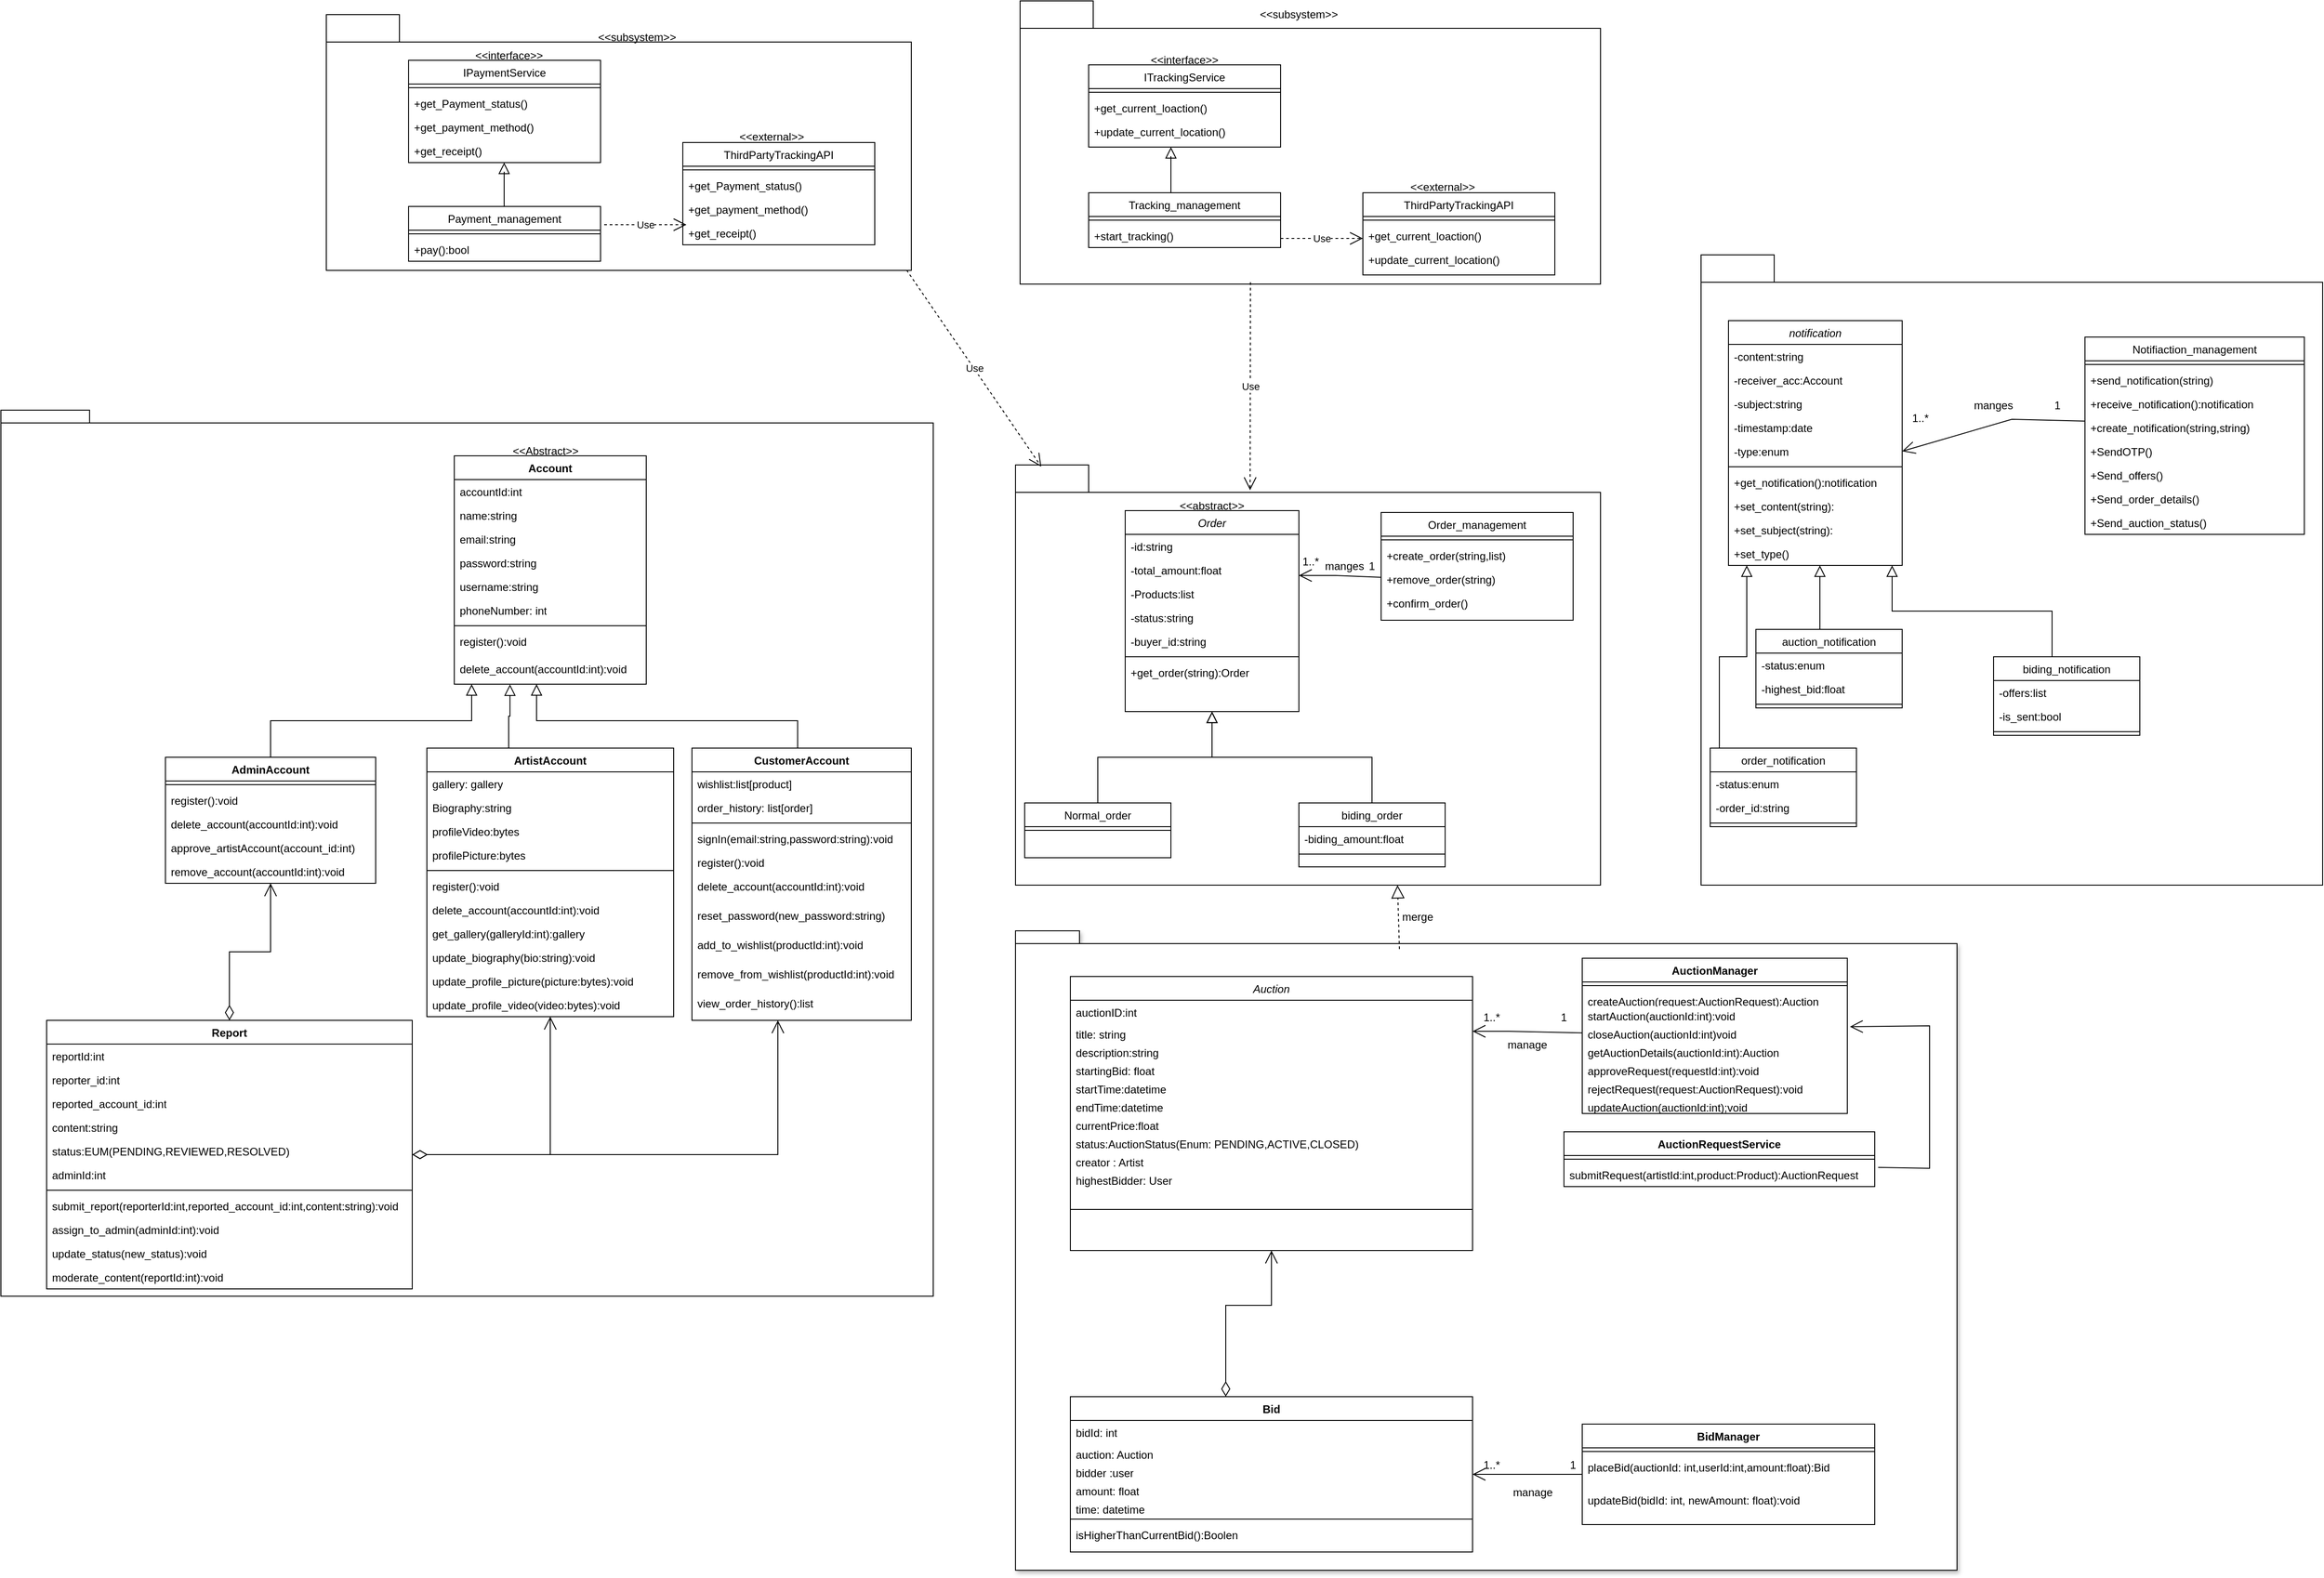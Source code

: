 <mxfile version="24.4.6" type="device">
  <diagram id="C5RBs43oDa-KdzZeNtuy" name="Page-1">
    <mxGraphModel dx="2690" dy="4116" grid="1" gridSize="10" guides="1" tooltips="1" connect="1" arrows="1" fold="1" page="1" pageScale="1" pageWidth="827" pageHeight="1169" math="0" shadow="0">
      <root>
        <mxCell id="WIyWlLk6GJQsqaUBKTNV-0" />
        <mxCell id="WIyWlLk6GJQsqaUBKTNV-1" parent="WIyWlLk6GJQsqaUBKTNV-0" />
        <mxCell id="UPpW3QvQ503PZCW4TQQM-24" value="" style="shape=folder;fontStyle=1;tabWidth=80;tabHeight=30;tabPosition=left;html=1;boundedLbl=1;whiteSpace=wrap;" parent="WIyWlLk6GJQsqaUBKTNV-1" vertex="1">
          <mxGeometry x="250" y="-2370" width="680" height="690" as="geometry" />
        </mxCell>
        <mxCell id="Q5uJ2qeS1NoMDb9aisBC-40" value="" style="shape=folder;fontStyle=1;tabWidth=80;tabHeight=30;tabPosition=left;html=1;boundedLbl=1;whiteSpace=wrap;" parent="WIyWlLk6GJQsqaUBKTNV-1" vertex="1">
          <mxGeometry x="-1254" y="-2633" width="640" height="280" as="geometry" />
        </mxCell>
        <mxCell id="Q5uJ2qeS1NoMDb9aisBC-21" value="" style="shape=folder;fontStyle=1;tabWidth=80;tabHeight=30;tabPosition=left;html=1;boundedLbl=1;whiteSpace=wrap;" parent="WIyWlLk6GJQsqaUBKTNV-1" vertex="1">
          <mxGeometry x="-495" y="-2648" width="635" height="310" as="geometry" />
        </mxCell>
        <mxCell id="bvaL93AAkVeGiQjm07bp-16" value="" style="shape=folder;fontStyle=1;tabWidth=80;tabHeight=30;tabPosition=left;html=1;boundedLbl=1;whiteSpace=wrap;" parent="WIyWlLk6GJQsqaUBKTNV-1" vertex="1">
          <mxGeometry x="-500" y="-2140" width="640" height="460" as="geometry" />
        </mxCell>
        <mxCell id="zkfFHV4jXpPFQw0GAbJ--0" value="Order" style="swimlane;fontStyle=2;align=center;verticalAlign=top;childLayout=stackLayout;horizontal=1;startSize=26;horizontalStack=0;resizeParent=1;resizeLast=0;collapsible=1;marginBottom=0;rounded=0;shadow=0;strokeWidth=1;" parent="WIyWlLk6GJQsqaUBKTNV-1" vertex="1">
          <mxGeometry x="-380" y="-2090" width="190" height="220" as="geometry">
            <mxRectangle x="230" y="140" width="160" height="26" as="alternateBounds" />
          </mxGeometry>
        </mxCell>
        <mxCell id="zkfFHV4jXpPFQw0GAbJ--1" value="-id:string" style="text;align=left;verticalAlign=top;spacingLeft=4;spacingRight=4;overflow=hidden;rotatable=0;points=[[0,0.5],[1,0.5]];portConstraint=eastwest;" parent="zkfFHV4jXpPFQw0GAbJ--0" vertex="1">
          <mxGeometry y="26" width="190" height="26" as="geometry" />
        </mxCell>
        <mxCell id="zkfFHV4jXpPFQw0GAbJ--2" value="-total_amount:float" style="text;align=left;verticalAlign=top;spacingLeft=4;spacingRight=4;overflow=hidden;rotatable=0;points=[[0,0.5],[1,0.5]];portConstraint=eastwest;rounded=0;shadow=0;html=0;" parent="zkfFHV4jXpPFQw0GAbJ--0" vertex="1">
          <mxGeometry y="52" width="190" height="26" as="geometry" />
        </mxCell>
        <mxCell id="zkfFHV4jXpPFQw0GAbJ--3" value="-Products:list" style="text;align=left;verticalAlign=top;spacingLeft=4;spacingRight=4;overflow=hidden;rotatable=0;points=[[0,0.5],[1,0.5]];portConstraint=eastwest;rounded=0;shadow=0;html=0;" parent="zkfFHV4jXpPFQw0GAbJ--0" vertex="1">
          <mxGeometry y="78" width="190" height="26" as="geometry" />
        </mxCell>
        <mxCell id="bvaL93AAkVeGiQjm07bp-6" value="-status:string" style="text;align=left;verticalAlign=top;spacingLeft=4;spacingRight=4;overflow=hidden;rotatable=0;points=[[0,0.5],[1,0.5]];portConstraint=eastwest;rounded=0;shadow=0;html=0;" parent="zkfFHV4jXpPFQw0GAbJ--0" vertex="1">
          <mxGeometry y="104" width="190" height="26" as="geometry" />
        </mxCell>
        <mxCell id="bvaL93AAkVeGiQjm07bp-7" value="-buyer_id:string" style="text;align=left;verticalAlign=top;spacingLeft=4;spacingRight=4;overflow=hidden;rotatable=0;points=[[0,0.5],[1,0.5]];portConstraint=eastwest;rounded=0;shadow=0;html=0;" parent="zkfFHV4jXpPFQw0GAbJ--0" vertex="1">
          <mxGeometry y="130" width="190" height="26" as="geometry" />
        </mxCell>
        <mxCell id="zkfFHV4jXpPFQw0GAbJ--4" value="" style="line;html=1;strokeWidth=1;align=left;verticalAlign=middle;spacingTop=-1;spacingLeft=3;spacingRight=3;rotatable=0;labelPosition=right;points=[];portConstraint=eastwest;" parent="zkfFHV4jXpPFQw0GAbJ--0" vertex="1">
          <mxGeometry y="156" width="190" height="8" as="geometry" />
        </mxCell>
        <mxCell id="zkfFHV4jXpPFQw0GAbJ--5" value="+get_order(string):Order" style="text;align=left;verticalAlign=top;spacingLeft=4;spacingRight=4;overflow=hidden;rotatable=0;points=[[0,0.5],[1,0.5]];portConstraint=eastwest;" parent="zkfFHV4jXpPFQw0GAbJ--0" vertex="1">
          <mxGeometry y="164" width="190" height="26" as="geometry" />
        </mxCell>
        <mxCell id="zkfFHV4jXpPFQw0GAbJ--6" value="Normal_order" style="swimlane;fontStyle=0;align=center;verticalAlign=top;childLayout=stackLayout;horizontal=1;startSize=26;horizontalStack=0;resizeParent=1;resizeLast=0;collapsible=1;marginBottom=0;rounded=0;shadow=0;strokeWidth=1;" parent="WIyWlLk6GJQsqaUBKTNV-1" vertex="1">
          <mxGeometry x="-490" y="-1770" width="160" height="60" as="geometry">
            <mxRectangle x="130" y="380" width="160" height="26" as="alternateBounds" />
          </mxGeometry>
        </mxCell>
        <mxCell id="zkfFHV4jXpPFQw0GAbJ--9" value="" style="line;html=1;strokeWidth=1;align=left;verticalAlign=middle;spacingTop=-1;spacingLeft=3;spacingRight=3;rotatable=0;labelPosition=right;points=[];portConstraint=eastwest;" parent="zkfFHV4jXpPFQw0GAbJ--6" vertex="1">
          <mxGeometry y="26" width="160" height="8" as="geometry" />
        </mxCell>
        <mxCell id="zkfFHV4jXpPFQw0GAbJ--12" value="" style="endArrow=block;endSize=10;endFill=0;shadow=0;strokeWidth=1;rounded=0;curved=0;edgeStyle=elbowEdgeStyle;elbow=vertical;" parent="WIyWlLk6GJQsqaUBKTNV-1" source="zkfFHV4jXpPFQw0GAbJ--6" target="zkfFHV4jXpPFQw0GAbJ--0" edge="1">
          <mxGeometry width="160" relative="1" as="geometry">
            <mxPoint x="-320" y="-1927" as="sourcePoint" />
            <mxPoint x="-320" y="-1927" as="targetPoint" />
          </mxGeometry>
        </mxCell>
        <mxCell id="zkfFHV4jXpPFQw0GAbJ--13" value="biding_order" style="swimlane;fontStyle=0;align=center;verticalAlign=top;childLayout=stackLayout;horizontal=1;startSize=26;horizontalStack=0;resizeParent=1;resizeLast=0;collapsible=1;marginBottom=0;rounded=0;shadow=0;strokeWidth=1;" parent="WIyWlLk6GJQsqaUBKTNV-1" vertex="1">
          <mxGeometry x="-190" y="-1770" width="160" height="70" as="geometry">
            <mxRectangle x="340" y="380" width="170" height="26" as="alternateBounds" />
          </mxGeometry>
        </mxCell>
        <mxCell id="zkfFHV4jXpPFQw0GAbJ--14" value="-biding_amount:float" style="text;align=left;verticalAlign=top;spacingLeft=4;spacingRight=4;overflow=hidden;rotatable=0;points=[[0,0.5],[1,0.5]];portConstraint=eastwest;" parent="zkfFHV4jXpPFQw0GAbJ--13" vertex="1">
          <mxGeometry y="26" width="160" height="26" as="geometry" />
        </mxCell>
        <mxCell id="zkfFHV4jXpPFQw0GAbJ--15" value="" style="line;html=1;strokeWidth=1;align=left;verticalAlign=middle;spacingTop=-1;spacingLeft=3;spacingRight=3;rotatable=0;labelPosition=right;points=[];portConstraint=eastwest;" parent="zkfFHV4jXpPFQw0GAbJ--13" vertex="1">
          <mxGeometry y="52" width="160" height="8" as="geometry" />
        </mxCell>
        <mxCell id="zkfFHV4jXpPFQw0GAbJ--16" value="" style="endArrow=block;endSize=10;endFill=0;shadow=0;strokeWidth=1;rounded=0;curved=0;edgeStyle=elbowEdgeStyle;elbow=vertical;" parent="WIyWlLk6GJQsqaUBKTNV-1" source="zkfFHV4jXpPFQw0GAbJ--13" target="zkfFHV4jXpPFQw0GAbJ--0" edge="1">
          <mxGeometry width="160" relative="1" as="geometry">
            <mxPoint x="-310" y="-1757" as="sourcePoint" />
            <mxPoint x="-210" y="-1859" as="targetPoint" />
          </mxGeometry>
        </mxCell>
        <mxCell id="zkfFHV4jXpPFQw0GAbJ--17" value="Order_management" style="swimlane;fontStyle=0;align=center;verticalAlign=top;childLayout=stackLayout;horizontal=1;startSize=26;horizontalStack=0;resizeParent=1;resizeLast=0;collapsible=1;marginBottom=0;rounded=0;shadow=0;strokeWidth=1;" parent="WIyWlLk6GJQsqaUBKTNV-1" vertex="1">
          <mxGeometry x="-100" y="-2088" width="210" height="118" as="geometry">
            <mxRectangle x="550" y="140" width="160" height="26" as="alternateBounds" />
          </mxGeometry>
        </mxCell>
        <mxCell id="zkfFHV4jXpPFQw0GAbJ--23" value="" style="line;html=1;strokeWidth=1;align=left;verticalAlign=middle;spacingTop=-1;spacingLeft=3;spacingRight=3;rotatable=0;labelPosition=right;points=[];portConstraint=eastwest;" parent="zkfFHV4jXpPFQw0GAbJ--17" vertex="1">
          <mxGeometry y="26" width="210" height="8" as="geometry" />
        </mxCell>
        <mxCell id="zkfFHV4jXpPFQw0GAbJ--24" value="+create_order(string,list)" style="text;align=left;verticalAlign=top;spacingLeft=4;spacingRight=4;overflow=hidden;rotatable=0;points=[[0,0.5],[1,0.5]];portConstraint=eastwest;" parent="zkfFHV4jXpPFQw0GAbJ--17" vertex="1">
          <mxGeometry y="34" width="210" height="26" as="geometry" />
        </mxCell>
        <mxCell id="zkfFHV4jXpPFQw0GAbJ--25" value="+remove_order(string)" style="text;align=left;verticalAlign=top;spacingLeft=4;spacingRight=4;overflow=hidden;rotatable=0;points=[[0,0.5],[1,0.5]];portConstraint=eastwest;" parent="zkfFHV4jXpPFQw0GAbJ--17" vertex="1">
          <mxGeometry y="60" width="210" height="26" as="geometry" />
        </mxCell>
        <mxCell id="bvaL93AAkVeGiQjm07bp-11" value="+confirm_order()" style="text;align=left;verticalAlign=top;spacingLeft=4;spacingRight=4;overflow=hidden;rotatable=0;points=[[0,0.5],[1,0.5]];portConstraint=eastwest;" parent="zkfFHV4jXpPFQw0GAbJ--17" vertex="1">
          <mxGeometry y="86" width="210" height="26" as="geometry" />
        </mxCell>
        <mxCell id="bvaL93AAkVeGiQjm07bp-10" value="&amp;lt;&amp;lt;abstract&amp;gt;&amp;gt;" style="text;html=1;align=center;verticalAlign=middle;whiteSpace=wrap;rounded=0;" parent="WIyWlLk6GJQsqaUBKTNV-1" vertex="1">
          <mxGeometry x="-315" y="-2110" width="60" height="30" as="geometry" />
        </mxCell>
        <mxCell id="bvaL93AAkVeGiQjm07bp-19" value="manges" style="text;html=1;align=center;verticalAlign=middle;whiteSpace=wrap;rounded=0;" parent="WIyWlLk6GJQsqaUBKTNV-1" vertex="1">
          <mxGeometry x="-170" y="-2038.5" width="60" height="19" as="geometry" />
        </mxCell>
        <mxCell id="bvaL93AAkVeGiQjm07bp-20" value="1" style="text;html=1;align=center;verticalAlign=middle;whiteSpace=wrap;rounded=0;" parent="WIyWlLk6GJQsqaUBKTNV-1" vertex="1">
          <mxGeometry x="-140" y="-2044" width="60" height="30" as="geometry" />
        </mxCell>
        <mxCell id="Q5uJ2qeS1NoMDb9aisBC-0" value="ITrackingService" style="swimlane;fontStyle=0;align=center;verticalAlign=top;childLayout=stackLayout;horizontal=1;startSize=26;horizontalStack=0;resizeParent=1;resizeLast=0;collapsible=1;marginBottom=0;rounded=0;shadow=0;strokeWidth=1;" parent="WIyWlLk6GJQsqaUBKTNV-1" vertex="1">
          <mxGeometry x="-420" y="-2578" width="210" height="90" as="geometry">
            <mxRectangle x="550" y="140" width="160" height="26" as="alternateBounds" />
          </mxGeometry>
        </mxCell>
        <mxCell id="Q5uJ2qeS1NoMDb9aisBC-1" value="" style="line;html=1;strokeWidth=1;align=left;verticalAlign=middle;spacingTop=-1;spacingLeft=3;spacingRight=3;rotatable=0;labelPosition=right;points=[];portConstraint=eastwest;" parent="Q5uJ2qeS1NoMDb9aisBC-0" vertex="1">
          <mxGeometry y="26" width="210" height="8" as="geometry" />
        </mxCell>
        <mxCell id="Q5uJ2qeS1NoMDb9aisBC-2" value="+get_current_loaction()" style="text;align=left;verticalAlign=top;spacingLeft=4;spacingRight=4;overflow=hidden;rotatable=0;points=[[0,0.5],[1,0.5]];portConstraint=eastwest;" parent="Q5uJ2qeS1NoMDb9aisBC-0" vertex="1">
          <mxGeometry y="34" width="210" height="26" as="geometry" />
        </mxCell>
        <mxCell id="Q5uJ2qeS1NoMDb9aisBC-3" value="+update_current_location()" style="text;align=left;verticalAlign=top;spacingLeft=4;spacingRight=4;overflow=hidden;rotatable=0;points=[[0,0.5],[1,0.5]];portConstraint=eastwest;" parent="Q5uJ2qeS1NoMDb9aisBC-0" vertex="1">
          <mxGeometry y="60" width="210" height="26" as="geometry" />
        </mxCell>
        <mxCell id="Q5uJ2qeS1NoMDb9aisBC-6" value="&amp;lt;&amp;lt;interface&amp;gt;&amp;gt;" style="text;html=1;align=center;verticalAlign=middle;whiteSpace=wrap;rounded=0;" parent="WIyWlLk6GJQsqaUBKTNV-1" vertex="1">
          <mxGeometry x="-345" y="-2598" width="60" height="30" as="geometry" />
        </mxCell>
        <mxCell id="Q5uJ2qeS1NoMDb9aisBC-9" value="" style="endArrow=block;endSize=10;endFill=0;shadow=0;strokeWidth=1;rounded=0;curved=0;edgeStyle=elbowEdgeStyle;elbow=vertical;" parent="WIyWlLk6GJQsqaUBKTNV-1" edge="1">
          <mxGeometry width="160" relative="1" as="geometry">
            <mxPoint x="-330" y="-2438" as="sourcePoint" />
            <mxPoint x="-330" y="-2488" as="targetPoint" />
            <Array as="points">
              <mxPoint x="-255" y="-2478" />
            </Array>
          </mxGeometry>
        </mxCell>
        <mxCell id="Q5uJ2qeS1NoMDb9aisBC-10" value="Tracking_management" style="swimlane;fontStyle=0;align=center;verticalAlign=top;childLayout=stackLayout;horizontal=1;startSize=26;horizontalStack=0;resizeParent=1;resizeLast=0;collapsible=1;marginBottom=0;rounded=0;shadow=0;strokeWidth=1;" parent="WIyWlLk6GJQsqaUBKTNV-1" vertex="1">
          <mxGeometry x="-420" y="-2438" width="210" height="60" as="geometry">
            <mxRectangle x="550" y="140" width="160" height="26" as="alternateBounds" />
          </mxGeometry>
        </mxCell>
        <mxCell id="Q5uJ2qeS1NoMDb9aisBC-11" value="" style="line;html=1;strokeWidth=1;align=left;verticalAlign=middle;spacingTop=-1;spacingLeft=3;spacingRight=3;rotatable=0;labelPosition=right;points=[];portConstraint=eastwest;" parent="Q5uJ2qeS1NoMDb9aisBC-10" vertex="1">
          <mxGeometry y="26" width="210" height="8" as="geometry" />
        </mxCell>
        <mxCell id="Q5uJ2qeS1NoMDb9aisBC-13" value="+start_tracking()" style="text;align=left;verticalAlign=top;spacingLeft=4;spacingRight=4;overflow=hidden;rotatable=0;points=[[0,0.5],[1,0.5]];portConstraint=eastwest;" parent="Q5uJ2qeS1NoMDb9aisBC-10" vertex="1">
          <mxGeometry y="34" width="210" height="26" as="geometry" />
        </mxCell>
        <mxCell id="Q5uJ2qeS1NoMDb9aisBC-15" value="Use" style="endArrow=open;endSize=12;dashed=1;html=1;rounded=0;" parent="WIyWlLk6GJQsqaUBKTNV-1" edge="1">
          <mxGeometry width="160" relative="1" as="geometry">
            <mxPoint x="-210" y="-2388" as="sourcePoint" />
            <mxPoint x="-120" y="-2388" as="targetPoint" />
          </mxGeometry>
        </mxCell>
        <mxCell id="Q5uJ2qeS1NoMDb9aisBC-16" value="ThirdPartyTrackingAPI" style="swimlane;fontStyle=0;align=center;verticalAlign=top;childLayout=stackLayout;horizontal=1;startSize=26;horizontalStack=0;resizeParent=1;resizeLast=0;collapsible=1;marginBottom=0;rounded=0;shadow=0;strokeWidth=1;" parent="WIyWlLk6GJQsqaUBKTNV-1" vertex="1">
          <mxGeometry x="-120" y="-2438" width="210" height="90" as="geometry">
            <mxRectangle x="550" y="140" width="160" height="26" as="alternateBounds" />
          </mxGeometry>
        </mxCell>
        <mxCell id="Q5uJ2qeS1NoMDb9aisBC-17" value="" style="line;html=1;strokeWidth=1;align=left;verticalAlign=middle;spacingTop=-1;spacingLeft=3;spacingRight=3;rotatable=0;labelPosition=right;points=[];portConstraint=eastwest;" parent="Q5uJ2qeS1NoMDb9aisBC-16" vertex="1">
          <mxGeometry y="26" width="210" height="8" as="geometry" />
        </mxCell>
        <mxCell id="Q5uJ2qeS1NoMDb9aisBC-18" value="+get_current_loaction()" style="text;align=left;verticalAlign=top;spacingLeft=4;spacingRight=4;overflow=hidden;rotatable=0;points=[[0,0.5],[1,0.5]];portConstraint=eastwest;" parent="Q5uJ2qeS1NoMDb9aisBC-16" vertex="1">
          <mxGeometry y="34" width="210" height="26" as="geometry" />
        </mxCell>
        <mxCell id="Q5uJ2qeS1NoMDb9aisBC-19" value="+update_current_location()" style="text;align=left;verticalAlign=top;spacingLeft=4;spacingRight=4;overflow=hidden;rotatable=0;points=[[0,0.5],[1,0.5]];portConstraint=eastwest;" parent="Q5uJ2qeS1NoMDb9aisBC-16" vertex="1">
          <mxGeometry y="60" width="210" height="26" as="geometry" />
        </mxCell>
        <mxCell id="Q5uJ2qeS1NoMDb9aisBC-20" value="&amp;lt;&amp;lt;external&amp;gt;&amp;gt;" style="text;whiteSpace=wrap;html=1;" parent="WIyWlLk6GJQsqaUBKTNV-1" vertex="1">
          <mxGeometry x="-70" y="-2458" width="90" height="40" as="geometry" />
        </mxCell>
        <mxCell id="Q5uJ2qeS1NoMDb9aisBC-22" value="&amp;lt;&amp;lt;subsystem&amp;gt;&amp;gt;" style="text;html=1;align=center;verticalAlign=middle;whiteSpace=wrap;rounded=0;" parent="WIyWlLk6GJQsqaUBKTNV-1" vertex="1">
          <mxGeometry x="-220" y="-2648" width="60" height="30" as="geometry" />
        </mxCell>
        <mxCell id="Q5uJ2qeS1NoMDb9aisBC-23" value="IPaymentService" style="swimlane;fontStyle=0;align=center;verticalAlign=top;childLayout=stackLayout;horizontal=1;startSize=26;horizontalStack=0;resizeParent=1;resizeLast=0;collapsible=1;marginBottom=0;rounded=0;shadow=0;strokeWidth=1;" parent="WIyWlLk6GJQsqaUBKTNV-1" vertex="1">
          <mxGeometry x="-1164" y="-2583" width="210" height="112" as="geometry">
            <mxRectangle x="550" y="140" width="160" height="26" as="alternateBounds" />
          </mxGeometry>
        </mxCell>
        <mxCell id="Q5uJ2qeS1NoMDb9aisBC-24" value="" style="line;html=1;strokeWidth=1;align=left;verticalAlign=middle;spacingTop=-1;spacingLeft=3;spacingRight=3;rotatable=0;labelPosition=right;points=[];portConstraint=eastwest;" parent="Q5uJ2qeS1NoMDb9aisBC-23" vertex="1">
          <mxGeometry y="26" width="210" height="8" as="geometry" />
        </mxCell>
        <mxCell id="Q5uJ2qeS1NoMDb9aisBC-25" value="+get_Payment_status()" style="text;align=left;verticalAlign=top;spacingLeft=4;spacingRight=4;overflow=hidden;rotatable=0;points=[[0,0.5],[1,0.5]];portConstraint=eastwest;" parent="Q5uJ2qeS1NoMDb9aisBC-23" vertex="1">
          <mxGeometry y="34" width="210" height="26" as="geometry" />
        </mxCell>
        <mxCell id="Q5uJ2qeS1NoMDb9aisBC-26" value="+get_payment_method()" style="text;align=left;verticalAlign=top;spacingLeft=4;spacingRight=4;overflow=hidden;rotatable=0;points=[[0,0.5],[1,0.5]];portConstraint=eastwest;" parent="Q5uJ2qeS1NoMDb9aisBC-23" vertex="1">
          <mxGeometry y="60" width="210" height="26" as="geometry" />
        </mxCell>
        <mxCell id="Q5uJ2qeS1NoMDb9aisBC-33" value="+get_receipt()" style="text;align=left;verticalAlign=top;spacingLeft=4;spacingRight=4;overflow=hidden;rotatable=0;points=[[0,0.5],[1,0.5]];portConstraint=eastwest;" parent="Q5uJ2qeS1NoMDb9aisBC-23" vertex="1">
          <mxGeometry y="86" width="210" height="26" as="geometry" />
        </mxCell>
        <mxCell id="Q5uJ2qeS1NoMDb9aisBC-27" value="&amp;lt;&amp;lt;interface&amp;gt;&amp;gt;" style="text;html=1;align=center;verticalAlign=middle;whiteSpace=wrap;rounded=0;" parent="WIyWlLk6GJQsqaUBKTNV-1" vertex="1">
          <mxGeometry x="-1084" y="-2603" width="60" height="30" as="geometry" />
        </mxCell>
        <mxCell id="Q5uJ2qeS1NoMDb9aisBC-28" value="" style="endArrow=block;endSize=10;endFill=0;shadow=0;strokeWidth=1;rounded=0;curved=0;edgeStyle=elbowEdgeStyle;elbow=vertical;" parent="WIyWlLk6GJQsqaUBKTNV-1" edge="1">
          <mxGeometry width="160" relative="1" as="geometry">
            <mxPoint x="-1059.43" y="-2421" as="sourcePoint" />
            <mxPoint x="-1059.43" y="-2471" as="targetPoint" />
            <Array as="points">
              <mxPoint x="-984.43" y="-2461" />
            </Array>
          </mxGeometry>
        </mxCell>
        <mxCell id="Q5uJ2qeS1NoMDb9aisBC-29" value="Payment_management" style="swimlane;fontStyle=0;align=center;verticalAlign=top;childLayout=stackLayout;horizontal=1;startSize=26;horizontalStack=0;resizeParent=1;resizeLast=0;collapsible=1;marginBottom=0;rounded=0;shadow=0;strokeWidth=1;" parent="WIyWlLk6GJQsqaUBKTNV-1" vertex="1">
          <mxGeometry x="-1164" y="-2423" width="210" height="60" as="geometry">
            <mxRectangle x="550" y="140" width="160" height="26" as="alternateBounds" />
          </mxGeometry>
        </mxCell>
        <mxCell id="Q5uJ2qeS1NoMDb9aisBC-30" value="" style="line;html=1;strokeWidth=1;align=left;verticalAlign=middle;spacingTop=-1;spacingLeft=3;spacingRight=3;rotatable=0;labelPosition=right;points=[];portConstraint=eastwest;" parent="Q5uJ2qeS1NoMDb9aisBC-29" vertex="1">
          <mxGeometry y="26" width="210" height="8" as="geometry" />
        </mxCell>
        <mxCell id="Q5uJ2qeS1NoMDb9aisBC-31" value="+pay():bool" style="text;align=left;verticalAlign=top;spacingLeft=4;spacingRight=4;overflow=hidden;rotatable=0;points=[[0,0.5],[1,0.5]];portConstraint=eastwest;" parent="Q5uJ2qeS1NoMDb9aisBC-29" vertex="1">
          <mxGeometry y="34" width="210" height="26" as="geometry" />
        </mxCell>
        <mxCell id="Q5uJ2qeS1NoMDb9aisBC-34" value="ThirdPartyTrackingAPI" style="swimlane;fontStyle=0;align=center;verticalAlign=top;childLayout=stackLayout;horizontal=1;startSize=26;horizontalStack=0;resizeParent=1;resizeLast=0;collapsible=1;marginBottom=0;rounded=0;shadow=0;strokeWidth=1;" parent="WIyWlLk6GJQsqaUBKTNV-1" vertex="1">
          <mxGeometry x="-864" y="-2493" width="210" height="112" as="geometry">
            <mxRectangle x="550" y="140" width="160" height="26" as="alternateBounds" />
          </mxGeometry>
        </mxCell>
        <mxCell id="Q5uJ2qeS1NoMDb9aisBC-35" value="" style="line;html=1;strokeWidth=1;align=left;verticalAlign=middle;spacingTop=-1;spacingLeft=3;spacingRight=3;rotatable=0;labelPosition=right;points=[];portConstraint=eastwest;" parent="Q5uJ2qeS1NoMDb9aisBC-34" vertex="1">
          <mxGeometry y="26" width="210" height="8" as="geometry" />
        </mxCell>
        <mxCell id="Q5uJ2qeS1NoMDb9aisBC-36" value="+get_Payment_status()" style="text;align=left;verticalAlign=top;spacingLeft=4;spacingRight=4;overflow=hidden;rotatable=0;points=[[0,0.5],[1,0.5]];portConstraint=eastwest;" parent="Q5uJ2qeS1NoMDb9aisBC-34" vertex="1">
          <mxGeometry y="34" width="210" height="26" as="geometry" />
        </mxCell>
        <mxCell id="Q5uJ2qeS1NoMDb9aisBC-37" value="+get_payment_method()" style="text;align=left;verticalAlign=top;spacingLeft=4;spacingRight=4;overflow=hidden;rotatable=0;points=[[0,0.5],[1,0.5]];portConstraint=eastwest;" parent="Q5uJ2qeS1NoMDb9aisBC-34" vertex="1">
          <mxGeometry y="60" width="210" height="26" as="geometry" />
        </mxCell>
        <mxCell id="Q5uJ2qeS1NoMDb9aisBC-39" value="+get_receipt()" style="text;align=left;verticalAlign=top;spacingLeft=4;spacingRight=4;overflow=hidden;rotatable=0;points=[[0,0.5],[1,0.5]];portConstraint=eastwest;" parent="Q5uJ2qeS1NoMDb9aisBC-34" vertex="1">
          <mxGeometry y="86" width="210" height="26" as="geometry" />
        </mxCell>
        <mxCell id="Q5uJ2qeS1NoMDb9aisBC-38" value="&amp;lt;&amp;lt;external&amp;gt;&amp;gt;" style="text;whiteSpace=wrap;html=1;" parent="WIyWlLk6GJQsqaUBKTNV-1" vertex="1">
          <mxGeometry x="-804" y="-2513" width="90" height="40" as="geometry" />
        </mxCell>
        <mxCell id="Q5uJ2qeS1NoMDb9aisBC-41" value="&amp;lt;&amp;lt;subsystem&amp;gt;&amp;gt;" style="text;html=1;align=center;verticalAlign=middle;whiteSpace=wrap;rounded=0;" parent="WIyWlLk6GJQsqaUBKTNV-1" vertex="1">
          <mxGeometry x="-944" y="-2623" width="60" height="30" as="geometry" />
        </mxCell>
        <mxCell id="Q5uJ2qeS1NoMDb9aisBC-44" value="Use" style="endArrow=open;endSize=12;dashed=1;html=1;rounded=0;" parent="WIyWlLk6GJQsqaUBKTNV-1" edge="1">
          <mxGeometry width="160" relative="1" as="geometry">
            <mxPoint x="-950" y="-2403" as="sourcePoint" />
            <mxPoint x="-860" y="-2403" as="targetPoint" />
          </mxGeometry>
        </mxCell>
        <mxCell id="UPpW3QvQ503PZCW4TQQM-0" value="notification" style="swimlane;fontStyle=2;align=center;verticalAlign=top;childLayout=stackLayout;horizontal=1;startSize=26;horizontalStack=0;resizeParent=1;resizeLast=0;collapsible=1;marginBottom=0;rounded=0;shadow=0;strokeWidth=1;" parent="WIyWlLk6GJQsqaUBKTNV-1" vertex="1">
          <mxGeometry x="280" y="-2298" width="190" height="268" as="geometry">
            <mxRectangle x="230" y="140" width="160" height="26" as="alternateBounds" />
          </mxGeometry>
        </mxCell>
        <mxCell id="UPpW3QvQ503PZCW4TQQM-1" value="-content:string" style="text;align=left;verticalAlign=top;spacingLeft=4;spacingRight=4;overflow=hidden;rotatable=0;points=[[0,0.5],[1,0.5]];portConstraint=eastwest;" parent="UPpW3QvQ503PZCW4TQQM-0" vertex="1">
          <mxGeometry y="26" width="190" height="26" as="geometry" />
        </mxCell>
        <mxCell id="UPpW3QvQ503PZCW4TQQM-2" value="-receiver_acc:Account" style="text;align=left;verticalAlign=top;spacingLeft=4;spacingRight=4;overflow=hidden;rotatable=0;points=[[0,0.5],[1,0.5]];portConstraint=eastwest;rounded=0;shadow=0;html=0;" parent="UPpW3QvQ503PZCW4TQQM-0" vertex="1">
          <mxGeometry y="52" width="190" height="26" as="geometry" />
        </mxCell>
        <mxCell id="UPpW3QvQ503PZCW4TQQM-4" value="-subject:string" style="text;align=left;verticalAlign=top;spacingLeft=4;spacingRight=4;overflow=hidden;rotatable=0;points=[[0,0.5],[1,0.5]];portConstraint=eastwest;rounded=0;shadow=0;html=0;" parent="UPpW3QvQ503PZCW4TQQM-0" vertex="1">
          <mxGeometry y="78" width="190" height="26" as="geometry" />
        </mxCell>
        <mxCell id="UPpW3QvQ503PZCW4TQQM-18" value="-timestamp:date" style="text;align=left;verticalAlign=top;spacingLeft=4;spacingRight=4;overflow=hidden;rotatable=0;points=[[0,0.5],[1,0.5]];portConstraint=eastwest;rounded=0;shadow=0;html=0;" parent="UPpW3QvQ503PZCW4TQQM-0" vertex="1">
          <mxGeometry y="104" width="190" height="26" as="geometry" />
        </mxCell>
        <mxCell id="UPpW3QvQ503PZCW4TQQM-19" value="-type:enum" style="text;align=left;verticalAlign=top;spacingLeft=4;spacingRight=4;overflow=hidden;rotatable=0;points=[[0,0.5],[1,0.5]];portConstraint=eastwest;rounded=0;shadow=0;html=0;" parent="UPpW3QvQ503PZCW4TQQM-0" vertex="1">
          <mxGeometry y="130" width="190" height="26" as="geometry" />
        </mxCell>
        <mxCell id="UPpW3QvQ503PZCW4TQQM-6" value="" style="line;html=1;strokeWidth=1;align=left;verticalAlign=middle;spacingTop=-1;spacingLeft=3;spacingRight=3;rotatable=0;labelPosition=right;points=[];portConstraint=eastwest;" parent="UPpW3QvQ503PZCW4TQQM-0" vertex="1">
          <mxGeometry y="156" width="190" height="8" as="geometry" />
        </mxCell>
        <mxCell id="UPpW3QvQ503PZCW4TQQM-7" value="+get_notification():notification" style="text;align=left;verticalAlign=top;spacingLeft=4;spacingRight=4;overflow=hidden;rotatable=0;points=[[0,0.5],[1,0.5]];portConstraint=eastwest;" parent="UPpW3QvQ503PZCW4TQQM-0" vertex="1">
          <mxGeometry y="164" width="190" height="26" as="geometry" />
        </mxCell>
        <mxCell id="UPpW3QvQ503PZCW4TQQM-10" value="+set_content(string):" style="text;align=left;verticalAlign=top;spacingLeft=4;spacingRight=4;overflow=hidden;rotatable=0;points=[[0,0.5],[1,0.5]];portConstraint=eastwest;" parent="UPpW3QvQ503PZCW4TQQM-0" vertex="1">
          <mxGeometry y="190" width="190" height="26" as="geometry" />
        </mxCell>
        <mxCell id="UPpW3QvQ503PZCW4TQQM-11" value="+set_subject(string):" style="text;align=left;verticalAlign=top;spacingLeft=4;spacingRight=4;overflow=hidden;rotatable=0;points=[[0,0.5],[1,0.5]];portConstraint=eastwest;" parent="UPpW3QvQ503PZCW4TQQM-0" vertex="1">
          <mxGeometry y="216" width="190" height="26" as="geometry" />
        </mxCell>
        <mxCell id="UPpW3QvQ503PZCW4TQQM-20" value="+set_type()" style="text;align=left;verticalAlign=top;spacingLeft=4;spacingRight=4;overflow=hidden;rotatable=0;points=[[0,0.5],[1,0.5]];portConstraint=eastwest;" parent="UPpW3QvQ503PZCW4TQQM-0" vertex="1">
          <mxGeometry y="242" width="190" height="26" as="geometry" />
        </mxCell>
        <mxCell id="UPpW3QvQ503PZCW4TQQM-12" value="Notifiaction_management" style="swimlane;fontStyle=0;align=center;verticalAlign=top;childLayout=stackLayout;horizontal=1;startSize=26;horizontalStack=0;resizeParent=1;resizeLast=0;collapsible=1;marginBottom=0;rounded=0;shadow=0;strokeWidth=1;" parent="WIyWlLk6GJQsqaUBKTNV-1" vertex="1">
          <mxGeometry x="670" y="-2280" width="240" height="216" as="geometry">
            <mxRectangle x="550" y="140" width="160" height="26" as="alternateBounds" />
          </mxGeometry>
        </mxCell>
        <mxCell id="UPpW3QvQ503PZCW4TQQM-13" value="" style="line;html=1;strokeWidth=1;align=left;verticalAlign=middle;spacingTop=-1;spacingLeft=3;spacingRight=3;rotatable=0;labelPosition=right;points=[];portConstraint=eastwest;" parent="UPpW3QvQ503PZCW4TQQM-12" vertex="1">
          <mxGeometry y="26" width="240" height="8" as="geometry" />
        </mxCell>
        <mxCell id="UPpW3QvQ503PZCW4TQQM-14" value="+send_notification(string)" style="text;align=left;verticalAlign=top;spacingLeft=4;spacingRight=4;overflow=hidden;rotatable=0;points=[[0,0.5],[1,0.5]];portConstraint=eastwest;" parent="UPpW3QvQ503PZCW4TQQM-12" vertex="1">
          <mxGeometry y="34" width="240" height="26" as="geometry" />
        </mxCell>
        <mxCell id="UPpW3QvQ503PZCW4TQQM-15" value="+receive_notification():notification" style="text;align=left;verticalAlign=top;spacingLeft=4;spacingRight=4;overflow=hidden;rotatable=0;points=[[0,0.5],[1,0.5]];portConstraint=eastwest;" parent="UPpW3QvQ503PZCW4TQQM-12" vertex="1">
          <mxGeometry y="60" width="240" height="26" as="geometry" />
        </mxCell>
        <mxCell id="UPpW3QvQ503PZCW4TQQM-16" value="+create_notification(string,string)" style="text;align=left;verticalAlign=top;spacingLeft=4;spacingRight=4;overflow=hidden;rotatable=0;points=[[0,0.5],[1,0.5]];portConstraint=eastwest;" parent="UPpW3QvQ503PZCW4TQQM-12" vertex="1">
          <mxGeometry y="86" width="240" height="26" as="geometry" />
        </mxCell>
        <mxCell id="fNxkAU7-AeEzuZAgSad1-1" value="+SendOTP()" style="text;align=left;verticalAlign=top;spacingLeft=4;spacingRight=4;overflow=hidden;rotatable=0;points=[[0,0.5],[1,0.5]];portConstraint=eastwest;" parent="UPpW3QvQ503PZCW4TQQM-12" vertex="1">
          <mxGeometry y="112" width="240" height="26" as="geometry" />
        </mxCell>
        <mxCell id="fNxkAU7-AeEzuZAgSad1-2" value="+Send_offers()" style="text;align=left;verticalAlign=top;spacingLeft=4;spacingRight=4;overflow=hidden;rotatable=0;points=[[0,0.5],[1,0.5]];portConstraint=eastwest;" parent="UPpW3QvQ503PZCW4TQQM-12" vertex="1">
          <mxGeometry y="138" width="240" height="26" as="geometry" />
        </mxCell>
        <mxCell id="fNxkAU7-AeEzuZAgSad1-3" value="+Send_order_details()" style="text;align=left;verticalAlign=top;spacingLeft=4;spacingRight=4;overflow=hidden;rotatable=0;points=[[0,0.5],[1,0.5]];portConstraint=eastwest;" parent="UPpW3QvQ503PZCW4TQQM-12" vertex="1">
          <mxGeometry y="164" width="240" height="26" as="geometry" />
        </mxCell>
        <mxCell id="fNxkAU7-AeEzuZAgSad1-4" value="+Send_auction_status()" style="text;align=left;verticalAlign=top;spacingLeft=4;spacingRight=4;overflow=hidden;rotatable=0;points=[[0,0.5],[1,0.5]];portConstraint=eastwest;" parent="UPpW3QvQ503PZCW4TQQM-12" vertex="1">
          <mxGeometry y="190" width="240" height="26" as="geometry" />
        </mxCell>
        <mxCell id="UPpW3QvQ503PZCW4TQQM-17" value="manges" style="text;html=1;align=center;verticalAlign=middle;whiteSpace=wrap;rounded=0;" parent="WIyWlLk6GJQsqaUBKTNV-1" vertex="1">
          <mxGeometry x="540" y="-2220" width="60" height="30" as="geometry" />
        </mxCell>
        <mxCell id="UPpW3QvQ503PZCW4TQQM-22" value="1" style="text;html=1;align=center;verticalAlign=middle;whiteSpace=wrap;rounded=0;" parent="WIyWlLk6GJQsqaUBKTNV-1" vertex="1">
          <mxGeometry x="610" y="-2220" width="60" height="30" as="geometry" />
        </mxCell>
        <mxCell id="UPpW3QvQ503PZCW4TQQM-23" value="1..*" style="text;html=1;align=center;verticalAlign=middle;whiteSpace=wrap;rounded=0;" parent="WIyWlLk6GJQsqaUBKTNV-1" vertex="1">
          <mxGeometry x="460" y="-2206" width="60" height="30" as="geometry" />
        </mxCell>
        <mxCell id="fNxkAU7-AeEzuZAgSad1-5" value="biding_notification" style="swimlane;fontStyle=0;align=center;verticalAlign=top;childLayout=stackLayout;horizontal=1;startSize=26;horizontalStack=0;resizeParent=1;resizeLast=0;collapsible=1;marginBottom=0;rounded=0;shadow=0;strokeWidth=1;" parent="WIyWlLk6GJQsqaUBKTNV-1" vertex="1">
          <mxGeometry x="570" y="-1930" width="160" height="86" as="geometry">
            <mxRectangle x="340" y="380" width="170" height="26" as="alternateBounds" />
          </mxGeometry>
        </mxCell>
        <mxCell id="fNxkAU7-AeEzuZAgSad1-6" value="-offers:list" style="text;align=left;verticalAlign=top;spacingLeft=4;spacingRight=4;overflow=hidden;rotatable=0;points=[[0,0.5],[1,0.5]];portConstraint=eastwest;" parent="fNxkAU7-AeEzuZAgSad1-5" vertex="1">
          <mxGeometry y="26" width="160" height="26" as="geometry" />
        </mxCell>
        <mxCell id="fNxkAU7-AeEzuZAgSad1-8" value="-is_sent:bool" style="text;align=left;verticalAlign=top;spacingLeft=4;spacingRight=4;overflow=hidden;rotatable=0;points=[[0,0.5],[1,0.5]];portConstraint=eastwest;" parent="fNxkAU7-AeEzuZAgSad1-5" vertex="1">
          <mxGeometry y="52" width="160" height="26" as="geometry" />
        </mxCell>
        <mxCell id="fNxkAU7-AeEzuZAgSad1-7" value="" style="line;html=1;strokeWidth=1;align=left;verticalAlign=middle;spacingTop=-1;spacingLeft=3;spacingRight=3;rotatable=0;labelPosition=right;points=[];portConstraint=eastwest;" parent="fNxkAU7-AeEzuZAgSad1-5" vertex="1">
          <mxGeometry y="78" width="160" height="8" as="geometry" />
        </mxCell>
        <mxCell id="fNxkAU7-AeEzuZAgSad1-0" value="" style="endArrow=block;endSize=10;endFill=0;shadow=0;strokeWidth=1;rounded=0;curved=0;edgeStyle=elbowEdgeStyle;elbow=vertical;" parent="WIyWlLk6GJQsqaUBKTNV-1" edge="1">
          <mxGeometry width="160" relative="1" as="geometry">
            <mxPoint x="634" y="-1930" as="sourcePoint" />
            <mxPoint x="459" y="-2030" as="targetPoint" />
          </mxGeometry>
        </mxCell>
        <mxCell id="fNxkAU7-AeEzuZAgSad1-9" value="" style="endArrow=block;endSize=10;endFill=0;shadow=0;strokeWidth=1;rounded=0;curved=0;edgeStyle=elbowEdgeStyle;elbow=vertical;" parent="WIyWlLk6GJQsqaUBKTNV-1" edge="1">
          <mxGeometry width="160" relative="1" as="geometry">
            <mxPoint x="380" y="-1960" as="sourcePoint" />
            <mxPoint x="380" y="-2030" as="targetPoint" />
          </mxGeometry>
        </mxCell>
        <mxCell id="fNxkAU7-AeEzuZAgSad1-10" value="auction_notification" style="swimlane;fontStyle=0;align=center;verticalAlign=top;childLayout=stackLayout;horizontal=1;startSize=26;horizontalStack=0;resizeParent=1;resizeLast=0;collapsible=1;marginBottom=0;rounded=0;shadow=0;strokeWidth=1;" parent="WIyWlLk6GJQsqaUBKTNV-1" vertex="1">
          <mxGeometry x="310" y="-1960" width="160" height="86" as="geometry">
            <mxRectangle x="340" y="380" width="170" height="26" as="alternateBounds" />
          </mxGeometry>
        </mxCell>
        <mxCell id="fNxkAU7-AeEzuZAgSad1-11" value="-status:enum" style="text;align=left;verticalAlign=top;spacingLeft=4;spacingRight=4;overflow=hidden;rotatable=0;points=[[0,0.5],[1,0.5]];portConstraint=eastwest;" parent="fNxkAU7-AeEzuZAgSad1-10" vertex="1">
          <mxGeometry y="26" width="160" height="26" as="geometry" />
        </mxCell>
        <mxCell id="fNxkAU7-AeEzuZAgSad1-12" value="-highest_bid:float" style="text;align=left;verticalAlign=top;spacingLeft=4;spacingRight=4;overflow=hidden;rotatable=0;points=[[0,0.5],[1,0.5]];portConstraint=eastwest;" parent="fNxkAU7-AeEzuZAgSad1-10" vertex="1">
          <mxGeometry y="52" width="160" height="26" as="geometry" />
        </mxCell>
        <mxCell id="fNxkAU7-AeEzuZAgSad1-13" value="" style="line;html=1;strokeWidth=1;align=left;verticalAlign=middle;spacingTop=-1;spacingLeft=3;spacingRight=3;rotatable=0;labelPosition=right;points=[];portConstraint=eastwest;" parent="fNxkAU7-AeEzuZAgSad1-10" vertex="1">
          <mxGeometry y="78" width="160" height="8" as="geometry" />
        </mxCell>
        <mxCell id="fNxkAU7-AeEzuZAgSad1-14" value="" style="endArrow=block;endSize=10;endFill=0;shadow=0;strokeWidth=1;rounded=0;curved=0;edgeStyle=elbowEdgeStyle;elbow=vertical;" parent="WIyWlLk6GJQsqaUBKTNV-1" edge="1">
          <mxGeometry width="160" relative="1" as="geometry">
            <mxPoint x="270" y="-1830" as="sourcePoint" />
            <mxPoint x="300" y="-2030" as="targetPoint" />
          </mxGeometry>
        </mxCell>
        <mxCell id="fNxkAU7-AeEzuZAgSad1-15" value="order_notification" style="swimlane;fontStyle=0;align=center;verticalAlign=top;childLayout=stackLayout;horizontal=1;startSize=26;horizontalStack=0;resizeParent=1;resizeLast=0;collapsible=1;marginBottom=0;rounded=0;shadow=0;strokeWidth=1;" parent="WIyWlLk6GJQsqaUBKTNV-1" vertex="1">
          <mxGeometry x="260" y="-1830" width="160" height="86" as="geometry">
            <mxRectangle x="340" y="380" width="170" height="26" as="alternateBounds" />
          </mxGeometry>
        </mxCell>
        <mxCell id="fNxkAU7-AeEzuZAgSad1-16" value="-status:enum" style="text;align=left;verticalAlign=top;spacingLeft=4;spacingRight=4;overflow=hidden;rotatable=0;points=[[0,0.5],[1,0.5]];portConstraint=eastwest;" parent="fNxkAU7-AeEzuZAgSad1-15" vertex="1">
          <mxGeometry y="26" width="160" height="26" as="geometry" />
        </mxCell>
        <mxCell id="fNxkAU7-AeEzuZAgSad1-17" value="-order_id:string" style="text;align=left;verticalAlign=top;spacingLeft=4;spacingRight=4;overflow=hidden;rotatable=0;points=[[0,0.5],[1,0.5]];portConstraint=eastwest;" parent="fNxkAU7-AeEzuZAgSad1-15" vertex="1">
          <mxGeometry y="52" width="160" height="26" as="geometry" />
        </mxCell>
        <mxCell id="fNxkAU7-AeEzuZAgSad1-18" value="" style="line;html=1;strokeWidth=1;align=left;verticalAlign=middle;spacingTop=-1;spacingLeft=3;spacingRight=3;rotatable=0;labelPosition=right;points=[];portConstraint=eastwest;" parent="fNxkAU7-AeEzuZAgSad1-15" vertex="1">
          <mxGeometry y="78" width="160" height="8" as="geometry" />
        </mxCell>
        <mxCell id="dm6teemk28US-Uhx1sEG-0" value="" style="shape=folder;fontStyle=1;spacingTop=10;tabWidth=40;tabHeight=14;tabPosition=left;html=1;whiteSpace=wrap;shadow=1;" parent="WIyWlLk6GJQsqaUBKTNV-1" vertex="1">
          <mxGeometry x="-500" y="-1630" width="1030" height="700" as="geometry" />
        </mxCell>
        <mxCell id="dm6teemk28US-Uhx1sEG-1" value="Auction" style="swimlane;fontStyle=2;align=center;verticalAlign=top;childLayout=stackLayout;horizontal=1;startSize=26;horizontalStack=0;resizeParent=1;resizeLast=0;collapsible=1;marginBottom=0;rounded=0;shadow=0;strokeWidth=1;" parent="WIyWlLk6GJQsqaUBKTNV-1" vertex="1">
          <mxGeometry x="-440" y="-1580" width="440" height="300" as="geometry">
            <mxRectangle x="230" y="140" width="160" height="26" as="alternateBounds" />
          </mxGeometry>
        </mxCell>
        <mxCell id="dm6teemk28US-Uhx1sEG-2" value="auctionID:int" style="text;align=left;verticalAlign=top;spacingLeft=4;spacingRight=4;overflow=hidden;rotatable=0;points=[[0,0.5],[1,0.5]];portConstraint=eastwest;" parent="dm6teemk28US-Uhx1sEG-1" vertex="1">
          <mxGeometry y="26" width="440" height="24" as="geometry" />
        </mxCell>
        <mxCell id="dm6teemk28US-Uhx1sEG-3" value="title: string" style="text;align=left;verticalAlign=top;spacingLeft=4;spacingRight=4;overflow=hidden;rotatable=0;points=[[0,0.5],[1,0.5]];portConstraint=eastwest;" parent="dm6teemk28US-Uhx1sEG-1" vertex="1">
          <mxGeometry y="50" width="440" height="20" as="geometry" />
        </mxCell>
        <mxCell id="dm6teemk28US-Uhx1sEG-4" value="description:string" style="text;align=left;verticalAlign=top;spacingLeft=4;spacingRight=4;overflow=hidden;rotatable=0;points=[[0,0.5],[1,0.5]];portConstraint=eastwest;" parent="dm6teemk28US-Uhx1sEG-1" vertex="1">
          <mxGeometry y="70" width="440" height="20" as="geometry" />
        </mxCell>
        <mxCell id="dm6teemk28US-Uhx1sEG-5" value="startingBid: float" style="text;align=left;verticalAlign=top;spacingLeft=4;spacingRight=4;overflow=hidden;rotatable=0;points=[[0,0.5],[1,0.5]];portConstraint=eastwest;" parent="dm6teemk28US-Uhx1sEG-1" vertex="1">
          <mxGeometry y="90" width="440" height="20" as="geometry" />
        </mxCell>
        <mxCell id="dm6teemk28US-Uhx1sEG-6" value="startTime:datetime" style="text;align=left;verticalAlign=top;spacingLeft=4;spacingRight=4;overflow=hidden;rotatable=0;points=[[0,0.5],[1,0.5]];portConstraint=eastwest;" parent="dm6teemk28US-Uhx1sEG-1" vertex="1">
          <mxGeometry y="110" width="440" height="20" as="geometry" />
        </mxCell>
        <mxCell id="dm6teemk28US-Uhx1sEG-7" value="endTime:datetime&#xa;" style="text;align=left;verticalAlign=top;spacingLeft=4;spacingRight=4;overflow=hidden;rotatable=0;points=[[0,0.5],[1,0.5]];portConstraint=eastwest;" parent="dm6teemk28US-Uhx1sEG-1" vertex="1">
          <mxGeometry y="130" width="440" height="20" as="geometry" />
        </mxCell>
        <mxCell id="dm6teemk28US-Uhx1sEG-8" value="currentPrice:float" style="text;align=left;verticalAlign=top;spacingLeft=4;spacingRight=4;overflow=hidden;rotatable=0;points=[[0,0.5],[1,0.5]];portConstraint=eastwest;" parent="dm6teemk28US-Uhx1sEG-1" vertex="1">
          <mxGeometry y="150" width="440" height="20" as="geometry" />
        </mxCell>
        <mxCell id="dm6teemk28US-Uhx1sEG-9" value="status:AuctionStatus(Enum: PENDING,ACTIVE,CLOSED)" style="text;align=left;verticalAlign=top;spacingLeft=4;spacingRight=4;overflow=hidden;rotatable=0;points=[[0,0.5],[1,0.5]];portConstraint=eastwest;" parent="dm6teemk28US-Uhx1sEG-1" vertex="1">
          <mxGeometry y="170" width="440" height="20" as="geometry" />
        </mxCell>
        <mxCell id="dm6teemk28US-Uhx1sEG-10" value="creator : Artist" style="text;align=left;verticalAlign=top;spacingLeft=4;spacingRight=4;overflow=hidden;rotatable=0;points=[[0,0.5],[1,0.5]];portConstraint=eastwest;" parent="dm6teemk28US-Uhx1sEG-1" vertex="1">
          <mxGeometry y="190" width="440" height="20" as="geometry" />
        </mxCell>
        <mxCell id="dm6teemk28US-Uhx1sEG-11" value="highestBidder: User" style="text;align=left;verticalAlign=top;spacingLeft=4;spacingRight=4;overflow=hidden;rotatable=0;points=[[0,0.5],[1,0.5]];portConstraint=eastwest;" parent="dm6teemk28US-Uhx1sEG-1" vertex="1">
          <mxGeometry y="210" width="440" height="30" as="geometry" />
        </mxCell>
        <mxCell id="dm6teemk28US-Uhx1sEG-12" value="" style="line;html=1;strokeWidth=1;align=left;verticalAlign=middle;spacingTop=-1;spacingLeft=3;spacingRight=3;rotatable=0;labelPosition=right;points=[];portConstraint=eastwest;" parent="dm6teemk28US-Uhx1sEG-1" vertex="1">
          <mxGeometry y="240" width="440" height="30" as="geometry" />
        </mxCell>
        <mxCell id="dm6teemk28US-Uhx1sEG-13" value="AuctionManager" style="swimlane;fontStyle=1;align=center;verticalAlign=top;childLayout=stackLayout;horizontal=1;startSize=26;horizontalStack=0;resizeParent=1;resizeParentMax=0;resizeLast=0;collapsible=1;marginBottom=0;whiteSpace=wrap;html=1;" parent="WIyWlLk6GJQsqaUBKTNV-1" vertex="1">
          <mxGeometry x="120" y="-1600" width="290" height="170" as="geometry" />
        </mxCell>
        <mxCell id="dm6teemk28US-Uhx1sEG-14" value="" style="line;strokeWidth=1;fillColor=none;align=left;verticalAlign=middle;spacingTop=-1;spacingLeft=3;spacingRight=3;rotatable=0;labelPosition=right;points=[];portConstraint=eastwest;strokeColor=inherit;" parent="dm6teemk28US-Uhx1sEG-13" vertex="1">
          <mxGeometry y="26" width="290" height="8" as="geometry" />
        </mxCell>
        <mxCell id="dm6teemk28US-Uhx1sEG-15" value="createAuction(request:AuctionRequest):Auction" style="text;strokeColor=none;fillColor=none;align=left;verticalAlign=top;spacingLeft=4;spacingRight=4;overflow=hidden;rotatable=0;points=[[0,0.5],[1,0.5]];portConstraint=eastwest;whiteSpace=wrap;html=1;" parent="dm6teemk28US-Uhx1sEG-13" vertex="1">
          <mxGeometry y="34" width="290" height="16" as="geometry" />
        </mxCell>
        <mxCell id="dm6teemk28US-Uhx1sEG-16" value="startAuction(auctionId:int):void" style="text;strokeColor=none;fillColor=none;align=left;verticalAlign=top;spacingLeft=4;spacingRight=4;overflow=hidden;rotatable=0;points=[[0,0.5],[1,0.5]];portConstraint=eastwest;whiteSpace=wrap;html=1;" parent="dm6teemk28US-Uhx1sEG-13" vertex="1">
          <mxGeometry y="50" width="290" height="20" as="geometry" />
        </mxCell>
        <mxCell id="dm6teemk28US-Uhx1sEG-17" value="closeAuction(auctionId:int)void" style="text;strokeColor=none;fillColor=none;align=left;verticalAlign=top;spacingLeft=4;spacingRight=4;overflow=hidden;rotatable=0;points=[[0,0.5],[1,0.5]];portConstraint=eastwest;whiteSpace=wrap;html=1;" parent="dm6teemk28US-Uhx1sEG-13" vertex="1">
          <mxGeometry y="70" width="290" height="20" as="geometry" />
        </mxCell>
        <mxCell id="dm6teemk28US-Uhx1sEG-18" value="getAuctionDetails(auctionId:int):Auction" style="text;strokeColor=none;fillColor=none;align=left;verticalAlign=top;spacingLeft=4;spacingRight=4;overflow=hidden;rotatable=0;points=[[0,0.5],[1,0.5]];portConstraint=eastwest;whiteSpace=wrap;html=1;" parent="dm6teemk28US-Uhx1sEG-13" vertex="1">
          <mxGeometry y="90" width="290" height="20" as="geometry" />
        </mxCell>
        <mxCell id="dm6teemk28US-Uhx1sEG-19" value="approveRequest(requestId:int):void" style="text;strokeColor=none;fillColor=none;align=left;verticalAlign=top;spacingLeft=4;spacingRight=4;overflow=hidden;rotatable=0;points=[[0,0.5],[1,0.5]];portConstraint=eastwest;whiteSpace=wrap;html=1;" parent="dm6teemk28US-Uhx1sEG-13" vertex="1">
          <mxGeometry y="110" width="290" height="20" as="geometry" />
        </mxCell>
        <mxCell id="dm6teemk28US-Uhx1sEG-20" value="rejectRequest(request:AuctionRequest):void" style="text;strokeColor=none;fillColor=none;align=left;verticalAlign=top;spacingLeft=4;spacingRight=4;overflow=hidden;rotatable=0;points=[[0,0.5],[1,0.5]];portConstraint=eastwest;whiteSpace=wrap;html=1;" parent="dm6teemk28US-Uhx1sEG-13" vertex="1">
          <mxGeometry y="130" width="290" height="20" as="geometry" />
        </mxCell>
        <mxCell id="dm6teemk28US-Uhx1sEG-21" value="updateAuction(auctionId:int);void" style="text;strokeColor=none;fillColor=none;align=left;verticalAlign=top;spacingLeft=4;spacingRight=4;overflow=hidden;rotatable=0;points=[[0,0.5],[1,0.5]];portConstraint=eastwest;whiteSpace=wrap;html=1;" parent="dm6teemk28US-Uhx1sEG-13" vertex="1">
          <mxGeometry y="150" width="290" height="20" as="geometry" />
        </mxCell>
        <mxCell id="dm6teemk28US-Uhx1sEG-22" value="BidManager" style="swimlane;fontStyle=1;align=center;verticalAlign=top;childLayout=stackLayout;horizontal=1;startSize=26;horizontalStack=0;resizeParent=1;resizeParentMax=0;resizeLast=0;collapsible=1;marginBottom=0;whiteSpace=wrap;html=1;" parent="WIyWlLk6GJQsqaUBKTNV-1" vertex="1">
          <mxGeometry x="120" y="-1090" width="320" height="110" as="geometry" />
        </mxCell>
        <mxCell id="dm6teemk28US-Uhx1sEG-23" value="" style="line;strokeWidth=1;fillColor=none;align=left;verticalAlign=middle;spacingTop=-1;spacingLeft=3;spacingRight=3;rotatable=0;labelPosition=right;points=[];portConstraint=eastwest;strokeColor=inherit;" parent="dm6teemk28US-Uhx1sEG-22" vertex="1">
          <mxGeometry y="26" width="320" height="8" as="geometry" />
        </mxCell>
        <mxCell id="dm6teemk28US-Uhx1sEG-24" value="placeBid(auctionId: int,userId:int,amount:float):Bid" style="text;strokeColor=none;fillColor=none;align=left;verticalAlign=top;spacingLeft=4;spacingRight=4;overflow=hidden;rotatable=0;points=[[0,0.5],[1,0.5]];portConstraint=eastwest;whiteSpace=wrap;html=1;" parent="dm6teemk28US-Uhx1sEG-22" vertex="1">
          <mxGeometry y="34" width="320" height="36" as="geometry" />
        </mxCell>
        <mxCell id="dm6teemk28US-Uhx1sEG-25" value="updateBid(bidId: int, newAmount: float):void" style="text;strokeColor=none;fillColor=none;align=left;verticalAlign=top;spacingLeft=4;spacingRight=4;overflow=hidden;rotatable=0;points=[[0,0.5],[1,0.5]];portConstraint=eastwest;whiteSpace=wrap;html=1;" parent="dm6teemk28US-Uhx1sEG-22" vertex="1">
          <mxGeometry y="70" width="320" height="40" as="geometry" />
        </mxCell>
        <mxCell id="dm6teemk28US-Uhx1sEG-26" value="AuctionRequestService" style="swimlane;fontStyle=1;align=center;verticalAlign=top;childLayout=stackLayout;horizontal=1;startSize=26;horizontalStack=0;resizeParent=1;resizeParentMax=0;resizeLast=0;collapsible=1;marginBottom=0;whiteSpace=wrap;html=1;" parent="WIyWlLk6GJQsqaUBKTNV-1" vertex="1">
          <mxGeometry x="100" y="-1410" width="340" height="60" as="geometry" />
        </mxCell>
        <mxCell id="dm6teemk28US-Uhx1sEG-27" value="" style="line;strokeWidth=1;fillColor=none;align=left;verticalAlign=middle;spacingTop=-1;spacingLeft=3;spacingRight=3;rotatable=0;labelPosition=right;points=[];portConstraint=eastwest;strokeColor=inherit;" parent="dm6teemk28US-Uhx1sEG-26" vertex="1">
          <mxGeometry y="26" width="340" height="8" as="geometry" />
        </mxCell>
        <mxCell id="dm6teemk28US-Uhx1sEG-28" value="submitRequest(artistId:int,product:Product):AuctionRequest" style="text;strokeColor=none;fillColor=none;align=left;verticalAlign=top;spacingLeft=4;spacingRight=4;overflow=hidden;rotatable=0;points=[[0,0.5],[1,0.5]];portConstraint=eastwest;whiteSpace=wrap;html=1;" parent="dm6teemk28US-Uhx1sEG-26" vertex="1">
          <mxGeometry y="34" width="340" height="26" as="geometry" />
        </mxCell>
        <mxCell id="dm6teemk28US-Uhx1sEG-29" value="Bid" style="swimlane;fontStyle=1;align=center;verticalAlign=top;childLayout=stackLayout;horizontal=1;startSize=26;horizontalStack=0;resizeParent=1;resizeParentMax=0;resizeLast=0;collapsible=1;marginBottom=0;whiteSpace=wrap;html=1;" parent="WIyWlLk6GJQsqaUBKTNV-1" vertex="1">
          <mxGeometry x="-440" y="-1120" width="440" height="170" as="geometry" />
        </mxCell>
        <mxCell id="dm6teemk28US-Uhx1sEG-30" value="bidId: int" style="text;strokeColor=none;fillColor=none;align=left;verticalAlign=top;spacingLeft=4;spacingRight=4;overflow=hidden;rotatable=0;points=[[0,0.5],[1,0.5]];portConstraint=eastwest;whiteSpace=wrap;html=1;" parent="dm6teemk28US-Uhx1sEG-29" vertex="1">
          <mxGeometry y="26" width="440" height="24" as="geometry" />
        </mxCell>
        <mxCell id="dm6teemk28US-Uhx1sEG-31" value="auction: Auction&lt;br&gt;" style="text;strokeColor=none;fillColor=none;align=left;verticalAlign=top;spacingLeft=4;spacingRight=4;overflow=hidden;rotatable=0;points=[[0,0.5],[1,0.5]];portConstraint=eastwest;whiteSpace=wrap;html=1;" parent="dm6teemk28US-Uhx1sEG-29" vertex="1">
          <mxGeometry y="50" width="440" height="20" as="geometry" />
        </mxCell>
        <mxCell id="dm6teemk28US-Uhx1sEG-32" value="bidder :user" style="text;strokeColor=none;fillColor=none;align=left;verticalAlign=top;spacingLeft=4;spacingRight=4;overflow=hidden;rotatable=0;points=[[0,0.5],[1,0.5]];portConstraint=eastwest;whiteSpace=wrap;html=1;" parent="dm6teemk28US-Uhx1sEG-29" vertex="1">
          <mxGeometry y="70" width="440" height="20" as="geometry" />
        </mxCell>
        <mxCell id="dm6teemk28US-Uhx1sEG-33" value="amount: float" style="text;strokeColor=none;fillColor=none;align=left;verticalAlign=top;spacingLeft=4;spacingRight=4;overflow=hidden;rotatable=0;points=[[0,0.5],[1,0.5]];portConstraint=eastwest;whiteSpace=wrap;html=1;" parent="dm6teemk28US-Uhx1sEG-29" vertex="1">
          <mxGeometry y="90" width="440" height="20" as="geometry" />
        </mxCell>
        <mxCell id="dm6teemk28US-Uhx1sEG-34" value="time: datetime" style="text;strokeColor=none;fillColor=none;align=left;verticalAlign=top;spacingLeft=4;spacingRight=4;overflow=hidden;rotatable=0;points=[[0,0.5],[1,0.5]];portConstraint=eastwest;whiteSpace=wrap;html=1;" parent="dm6teemk28US-Uhx1sEG-29" vertex="1">
          <mxGeometry y="110" width="440" height="20" as="geometry" />
        </mxCell>
        <mxCell id="dm6teemk28US-Uhx1sEG-35" value="" style="line;strokeWidth=1;fillColor=none;align=left;verticalAlign=middle;spacingTop=-1;spacingLeft=3;spacingRight=3;rotatable=0;labelPosition=right;points=[];portConstraint=eastwest;strokeColor=inherit;" parent="dm6teemk28US-Uhx1sEG-29" vertex="1">
          <mxGeometry y="130" width="440" height="8" as="geometry" />
        </mxCell>
        <mxCell id="dm6teemk28US-Uhx1sEG-36" value="isHigherThanCurrentBid():Boolen" style="text;strokeColor=none;fillColor=none;align=left;verticalAlign=top;spacingLeft=4;spacingRight=4;overflow=hidden;rotatable=0;points=[[0,0.5],[1,0.5]];portConstraint=eastwest;whiteSpace=wrap;html=1;" parent="dm6teemk28US-Uhx1sEG-29" vertex="1">
          <mxGeometry y="138" width="440" height="32" as="geometry" />
        </mxCell>
        <mxCell id="dm6teemk28US-Uhx1sEG-37" value="" style="endArrow=open;html=1;endSize=12;startArrow=diamondThin;startSize=14;startFill=0;edgeStyle=orthogonalEdgeStyle;align=left;verticalAlign=bottom;rounded=0;" parent="WIyWlLk6GJQsqaUBKTNV-1" source="dm6teemk28US-Uhx1sEG-29" target="dm6teemk28US-Uhx1sEG-1" edge="1">
          <mxGeometry x="-1" y="3" relative="1" as="geometry">
            <mxPoint x="-260" y="-1120" as="sourcePoint" />
            <mxPoint x="-270" y="-1230" as="targetPoint" />
            <Array as="points">
              <mxPoint x="-270" y="-1220" />
              <mxPoint x="-220" y="-1220" />
            </Array>
          </mxGeometry>
        </mxCell>
        <mxCell id="dm6teemk28US-Uhx1sEG-38" value="" style="endArrow=open;endFill=1;endSize=12;html=1;rounded=0;entryX=1.01;entryY=0.247;entryDx=0;entryDy=0;entryPerimeter=0;exitX=1.011;exitY=0.19;exitDx=0;exitDy=0;exitPerimeter=0;" parent="WIyWlLk6GJQsqaUBKTNV-1" source="dm6teemk28US-Uhx1sEG-28" target="dm6teemk28US-Uhx1sEG-17" edge="1">
          <mxGeometry width="160" relative="1" as="geometry">
            <mxPoint x="400" y="-1525.32" as="sourcePoint" />
            <mxPoint x="440" y="-1410" as="targetPoint" />
            <Array as="points">
              <mxPoint x="500" y="-1370" />
              <mxPoint x="500" y="-1526" />
            </Array>
          </mxGeometry>
        </mxCell>
        <mxCell id="dm6teemk28US-Uhx1sEG-39" value="" style="endArrow=open;endFill=1;endSize=12;html=1;rounded=0;entryX=1;entryY=0.5;entryDx=0;entryDy=0;" parent="WIyWlLk6GJQsqaUBKTNV-1" source="dm6teemk28US-Uhx1sEG-13" target="dm6teemk28US-Uhx1sEG-3" edge="1">
          <mxGeometry width="160" relative="1" as="geometry">
            <mxPoint x="-10" y="-1480" as="sourcePoint" />
            <mxPoint x="150" y="-1480" as="targetPoint" />
            <Array as="points">
              <mxPoint x="40" y="-1520" />
            </Array>
          </mxGeometry>
        </mxCell>
        <mxCell id="dm6teemk28US-Uhx1sEG-40" value="1" style="text;html=1;strokeColor=none;fillColor=none;align=center;verticalAlign=middle;whiteSpace=wrap;rounded=0;" parent="WIyWlLk6GJQsqaUBKTNV-1" vertex="1">
          <mxGeometry x="90" y="-1540" width="20" height="10" as="geometry" />
        </mxCell>
        <mxCell id="dm6teemk28US-Uhx1sEG-41" value="1..*" style="text;html=1;strokeColor=none;fillColor=none;align=center;verticalAlign=middle;whiteSpace=wrap;rounded=0;" parent="WIyWlLk6GJQsqaUBKTNV-1" vertex="1">
          <mxGeometry x="6" y="-1540" width="30" height="10" as="geometry" />
        </mxCell>
        <mxCell id="dm6teemk28US-Uhx1sEG-42" value="manage" style="text;html=1;strokeColor=none;fillColor=none;align=center;verticalAlign=middle;whiteSpace=wrap;rounded=0;" parent="WIyWlLk6GJQsqaUBKTNV-1" vertex="1">
          <mxGeometry x="30" y="-1520" width="60" height="30" as="geometry" />
        </mxCell>
        <mxCell id="dm6teemk28US-Uhx1sEG-43" value="" style="endArrow=open;endFill=1;endSize=12;html=1;rounded=0;" parent="WIyWlLk6GJQsqaUBKTNV-1" source="dm6teemk28US-Uhx1sEG-22" target="dm6teemk28US-Uhx1sEG-29" edge="1">
          <mxGeometry width="160" relative="1" as="geometry">
            <mxPoint x="60" y="-1060" as="sourcePoint" />
            <mxPoint x="220" y="-1060" as="targetPoint" />
          </mxGeometry>
        </mxCell>
        <mxCell id="dm6teemk28US-Uhx1sEG-44" value="1" style="text;html=1;strokeColor=none;fillColor=none;align=center;verticalAlign=middle;whiteSpace=wrap;rounded=0;" parent="WIyWlLk6GJQsqaUBKTNV-1" vertex="1">
          <mxGeometry x="100" y="-1050" width="20" height="10" as="geometry" />
        </mxCell>
        <mxCell id="dm6teemk28US-Uhx1sEG-45" value="1..*" style="text;html=1;strokeColor=none;fillColor=none;align=center;verticalAlign=middle;whiteSpace=wrap;rounded=0;" parent="WIyWlLk6GJQsqaUBKTNV-1" vertex="1">
          <mxGeometry x="6" y="-1050" width="30" height="10" as="geometry" />
        </mxCell>
        <mxCell id="dm6teemk28US-Uhx1sEG-46" value="manage" style="text;html=1;strokeColor=none;fillColor=none;align=center;verticalAlign=middle;whiteSpace=wrap;rounded=0;" parent="WIyWlLk6GJQsqaUBKTNV-1" vertex="1">
          <mxGeometry x="36" y="-1030" width="60" height="30" as="geometry" />
        </mxCell>
        <mxCell id="dm6teemk28US-Uhx1sEG-47" value="" style="shape=folder;fontStyle=1;spacingTop=10;tabWidth=40;tabHeight=14;tabPosition=left;html=1;whiteSpace=wrap;" parent="WIyWlLk6GJQsqaUBKTNV-1" vertex="1">
          <mxGeometry x="-1610" y="-2200" width="1020" height="970" as="geometry" />
        </mxCell>
        <mxCell id="dm6teemk28US-Uhx1sEG-51" value="Account" style="swimlane;fontStyle=1;align=center;verticalAlign=top;childLayout=stackLayout;horizontal=1;startSize=26;horizontalStack=0;resizeParent=1;resizeParentMax=0;resizeLast=0;collapsible=1;marginBottom=0;whiteSpace=wrap;html=1;" parent="WIyWlLk6GJQsqaUBKTNV-1" vertex="1">
          <mxGeometry x="-1114" y="-2150" width="210" height="250" as="geometry" />
        </mxCell>
        <mxCell id="dm6teemk28US-Uhx1sEG-52" value="accountId:int" style="text;strokeColor=none;fillColor=none;align=left;verticalAlign=top;spacingLeft=4;spacingRight=4;overflow=hidden;rotatable=0;points=[[0,0.5],[1,0.5]];portConstraint=eastwest;whiteSpace=wrap;html=1;" parent="dm6teemk28US-Uhx1sEG-51" vertex="1">
          <mxGeometry y="26" width="210" height="26" as="geometry" />
        </mxCell>
        <mxCell id="dm6teemk28US-Uhx1sEG-53" value="name:string" style="text;strokeColor=none;fillColor=none;align=left;verticalAlign=top;spacingLeft=4;spacingRight=4;overflow=hidden;rotatable=0;points=[[0,0.5],[1,0.5]];portConstraint=eastwest;whiteSpace=wrap;html=1;" parent="dm6teemk28US-Uhx1sEG-51" vertex="1">
          <mxGeometry y="52" width="210" height="26" as="geometry" />
        </mxCell>
        <mxCell id="dm6teemk28US-Uhx1sEG-54" value="email:string" style="text;strokeColor=none;fillColor=none;align=left;verticalAlign=top;spacingLeft=4;spacingRight=4;overflow=hidden;rotatable=0;points=[[0,0.5],[1,0.5]];portConstraint=eastwest;whiteSpace=wrap;html=1;" parent="dm6teemk28US-Uhx1sEG-51" vertex="1">
          <mxGeometry y="78" width="210" height="26" as="geometry" />
        </mxCell>
        <mxCell id="dm6teemk28US-Uhx1sEG-55" value="password:string" style="text;strokeColor=none;fillColor=none;align=left;verticalAlign=top;spacingLeft=4;spacingRight=4;overflow=hidden;rotatable=0;points=[[0,0.5],[1,0.5]];portConstraint=eastwest;whiteSpace=wrap;html=1;" parent="dm6teemk28US-Uhx1sEG-51" vertex="1">
          <mxGeometry y="104" width="210" height="26" as="geometry" />
        </mxCell>
        <mxCell id="dm6teemk28US-Uhx1sEG-56" value="username:string" style="text;strokeColor=none;fillColor=none;align=left;verticalAlign=top;spacingLeft=4;spacingRight=4;overflow=hidden;rotatable=0;points=[[0,0.5],[1,0.5]];portConstraint=eastwest;whiteSpace=wrap;html=1;" parent="dm6teemk28US-Uhx1sEG-51" vertex="1">
          <mxGeometry y="130" width="210" height="26" as="geometry" />
        </mxCell>
        <mxCell id="dm6teemk28US-Uhx1sEG-57" value="phoneNumber: int" style="text;strokeColor=none;fillColor=none;align=left;verticalAlign=top;spacingLeft=4;spacingRight=4;overflow=hidden;rotatable=0;points=[[0,0.5],[1,0.5]];portConstraint=eastwest;whiteSpace=wrap;html=1;" parent="dm6teemk28US-Uhx1sEG-51" vertex="1">
          <mxGeometry y="156" width="210" height="26" as="geometry" />
        </mxCell>
        <mxCell id="dm6teemk28US-Uhx1sEG-58" value="" style="line;strokeWidth=1;fillColor=none;align=left;verticalAlign=middle;spacingTop=-1;spacingLeft=3;spacingRight=3;rotatable=0;labelPosition=right;points=[];portConstraint=eastwest;strokeColor=inherit;" parent="dm6teemk28US-Uhx1sEG-51" vertex="1">
          <mxGeometry y="182" width="210" height="8" as="geometry" />
        </mxCell>
        <mxCell id="dm6teemk28US-Uhx1sEG-59" value="register():void" style="text;strokeColor=none;fillColor=none;align=left;verticalAlign=top;spacingLeft=4;spacingRight=4;overflow=hidden;rotatable=0;points=[[0,0.5],[1,0.5]];portConstraint=eastwest;whiteSpace=wrap;html=1;" parent="dm6teemk28US-Uhx1sEG-51" vertex="1">
          <mxGeometry y="190" width="210" height="30" as="geometry" />
        </mxCell>
        <mxCell id="dm6teemk28US-Uhx1sEG-60" value="delete_account(accountId:int):void" style="text;strokeColor=none;fillColor=none;align=left;verticalAlign=top;spacingLeft=4;spacingRight=4;overflow=hidden;rotatable=0;points=[[0,0.5],[1,0.5]];portConstraint=eastwest;whiteSpace=wrap;html=1;" parent="dm6teemk28US-Uhx1sEG-51" vertex="1">
          <mxGeometry y="220" width="210" height="30" as="geometry" />
        </mxCell>
        <mxCell id="dm6teemk28US-Uhx1sEG-61" value="&amp;lt;&amp;lt;Abstract&amp;gt;&amp;gt;" style="text;html=1;strokeColor=none;fillColor=none;align=center;verticalAlign=middle;whiteSpace=wrap;rounded=0;" parent="WIyWlLk6GJQsqaUBKTNV-1" vertex="1">
          <mxGeometry x="-1044" y="-2170" width="60" height="30" as="geometry" />
        </mxCell>
        <mxCell id="dm6teemk28US-Uhx1sEG-62" value="AdminAccount" style="swimlane;fontStyle=1;align=center;verticalAlign=top;childLayout=stackLayout;horizontal=1;startSize=26;horizontalStack=0;resizeParent=1;resizeParentMax=0;resizeLast=0;collapsible=1;marginBottom=0;whiteSpace=wrap;html=1;" parent="WIyWlLk6GJQsqaUBKTNV-1" vertex="1">
          <mxGeometry x="-1430" y="-1820" width="230" height="138" as="geometry" />
        </mxCell>
        <mxCell id="dm6teemk28US-Uhx1sEG-63" value="" style="line;strokeWidth=1;fillColor=none;align=left;verticalAlign=middle;spacingTop=-1;spacingLeft=3;spacingRight=3;rotatable=0;labelPosition=right;points=[];portConstraint=eastwest;strokeColor=inherit;" parent="dm6teemk28US-Uhx1sEG-62" vertex="1">
          <mxGeometry y="26" width="230" height="8" as="geometry" />
        </mxCell>
        <mxCell id="dm6teemk28US-Uhx1sEG-64" value="register():void" style="text;strokeColor=none;fillColor=none;align=left;verticalAlign=top;spacingLeft=4;spacingRight=4;overflow=hidden;rotatable=0;points=[[0,0.5],[1,0.5]];portConstraint=eastwest;whiteSpace=wrap;html=1;" parent="dm6teemk28US-Uhx1sEG-62" vertex="1">
          <mxGeometry y="34" width="230" height="26" as="geometry" />
        </mxCell>
        <mxCell id="dm6teemk28US-Uhx1sEG-65" value="delete_account(accountId:int):void" style="text;strokeColor=none;fillColor=none;align=left;verticalAlign=top;spacingLeft=4;spacingRight=4;overflow=hidden;rotatable=0;points=[[0,0.5],[1,0.5]];portConstraint=eastwest;whiteSpace=wrap;html=1;" parent="dm6teemk28US-Uhx1sEG-62" vertex="1">
          <mxGeometry y="60" width="230" height="26" as="geometry" />
        </mxCell>
        <mxCell id="dm6teemk28US-Uhx1sEG-66" value="approve_artistAccount(account_id:int)" style="text;strokeColor=none;fillColor=none;align=left;verticalAlign=top;spacingLeft=4;spacingRight=4;overflow=hidden;rotatable=0;points=[[0,0.5],[1,0.5]];portConstraint=eastwest;whiteSpace=wrap;html=1;" parent="dm6teemk28US-Uhx1sEG-62" vertex="1">
          <mxGeometry y="86" width="230" height="26" as="geometry" />
        </mxCell>
        <mxCell id="dm6teemk28US-Uhx1sEG-67" value="remove_account(accountId:int):void" style="text;strokeColor=none;fillColor=none;align=left;verticalAlign=top;spacingLeft=4;spacingRight=4;overflow=hidden;rotatable=0;points=[[0,0.5],[1,0.5]];portConstraint=eastwest;whiteSpace=wrap;html=1;" parent="dm6teemk28US-Uhx1sEG-62" vertex="1">
          <mxGeometry y="112" width="230" height="26" as="geometry" />
        </mxCell>
        <mxCell id="dm6teemk28US-Uhx1sEG-68" value="ArtistAccount" style="swimlane;fontStyle=1;align=center;verticalAlign=top;childLayout=stackLayout;horizontal=1;startSize=26;horizontalStack=0;resizeParent=1;resizeParentMax=0;resizeLast=0;collapsible=1;marginBottom=0;whiteSpace=wrap;html=1;" parent="WIyWlLk6GJQsqaUBKTNV-1" vertex="1">
          <mxGeometry x="-1144" y="-1830" width="270" height="294" as="geometry" />
        </mxCell>
        <mxCell id="dm6teemk28US-Uhx1sEG-69" value="gallery: gallery" style="text;strokeColor=none;fillColor=none;align=left;verticalAlign=top;spacingLeft=4;spacingRight=4;overflow=hidden;rotatable=0;points=[[0,0.5],[1,0.5]];portConstraint=eastwest;whiteSpace=wrap;html=1;" parent="dm6teemk28US-Uhx1sEG-68" vertex="1">
          <mxGeometry y="26" width="270" height="26" as="geometry" />
        </mxCell>
        <mxCell id="dm6teemk28US-Uhx1sEG-70" value="Biography:string" style="text;strokeColor=none;fillColor=none;align=left;verticalAlign=top;spacingLeft=4;spacingRight=4;overflow=hidden;rotatable=0;points=[[0,0.5],[1,0.5]];portConstraint=eastwest;whiteSpace=wrap;html=1;" parent="dm6teemk28US-Uhx1sEG-68" vertex="1">
          <mxGeometry y="52" width="270" height="26" as="geometry" />
        </mxCell>
        <mxCell id="dm6teemk28US-Uhx1sEG-71" value="profileVideo:bytes" style="text;strokeColor=none;fillColor=none;align=left;verticalAlign=top;spacingLeft=4;spacingRight=4;overflow=hidden;rotatable=0;points=[[0,0.5],[1,0.5]];portConstraint=eastwest;whiteSpace=wrap;html=1;" parent="dm6teemk28US-Uhx1sEG-68" vertex="1">
          <mxGeometry y="78" width="270" height="26" as="geometry" />
        </mxCell>
        <mxCell id="dm6teemk28US-Uhx1sEG-72" value="profilePicture:bytes" style="text;strokeColor=none;fillColor=none;align=left;verticalAlign=top;spacingLeft=4;spacingRight=4;overflow=hidden;rotatable=0;points=[[0,0.5],[1,0.5]];portConstraint=eastwest;whiteSpace=wrap;html=1;" parent="dm6teemk28US-Uhx1sEG-68" vertex="1">
          <mxGeometry y="104" width="270" height="26" as="geometry" />
        </mxCell>
        <mxCell id="dm6teemk28US-Uhx1sEG-73" value="" style="line;strokeWidth=1;fillColor=none;align=left;verticalAlign=middle;spacingTop=-1;spacingLeft=3;spacingRight=3;rotatable=0;labelPosition=right;points=[];portConstraint=eastwest;strokeColor=inherit;" parent="dm6teemk28US-Uhx1sEG-68" vertex="1">
          <mxGeometry y="130" width="270" height="8" as="geometry" />
        </mxCell>
        <mxCell id="dm6teemk28US-Uhx1sEG-74" value="register():void" style="text;strokeColor=none;fillColor=none;align=left;verticalAlign=top;spacingLeft=4;spacingRight=4;overflow=hidden;rotatable=0;points=[[0,0.5],[1,0.5]];portConstraint=eastwest;whiteSpace=wrap;html=1;" parent="dm6teemk28US-Uhx1sEG-68" vertex="1">
          <mxGeometry y="138" width="270" height="26" as="geometry" />
        </mxCell>
        <mxCell id="dm6teemk28US-Uhx1sEG-75" value="delete_account(accountId:int):void" style="text;strokeColor=none;fillColor=none;align=left;verticalAlign=top;spacingLeft=4;spacingRight=4;overflow=hidden;rotatable=0;points=[[0,0.5],[1,0.5]];portConstraint=eastwest;whiteSpace=wrap;html=1;" parent="dm6teemk28US-Uhx1sEG-68" vertex="1">
          <mxGeometry y="164" width="270" height="26" as="geometry" />
        </mxCell>
        <mxCell id="dm6teemk28US-Uhx1sEG-76" value="get_gallery(galleryId:int):gallery" style="text;strokeColor=none;fillColor=none;align=left;verticalAlign=top;spacingLeft=4;spacingRight=4;overflow=hidden;rotatable=0;points=[[0,0.5],[1,0.5]];portConstraint=eastwest;whiteSpace=wrap;html=1;" parent="dm6teemk28US-Uhx1sEG-68" vertex="1">
          <mxGeometry y="190" width="270" height="26" as="geometry" />
        </mxCell>
        <mxCell id="dm6teemk28US-Uhx1sEG-77" value="update_biography(bio:string):void" style="text;strokeColor=none;fillColor=none;align=left;verticalAlign=top;spacingLeft=4;spacingRight=4;overflow=hidden;rotatable=0;points=[[0,0.5],[1,0.5]];portConstraint=eastwest;whiteSpace=wrap;html=1;" parent="dm6teemk28US-Uhx1sEG-68" vertex="1">
          <mxGeometry y="216" width="270" height="26" as="geometry" />
        </mxCell>
        <mxCell id="dm6teemk28US-Uhx1sEG-78" value="update_profile_picture(picture:bytes):void" style="text;strokeColor=none;fillColor=none;align=left;verticalAlign=top;spacingLeft=4;spacingRight=4;overflow=hidden;rotatable=0;points=[[0,0.5],[1,0.5]];portConstraint=eastwest;whiteSpace=wrap;html=1;" parent="dm6teemk28US-Uhx1sEG-68" vertex="1">
          <mxGeometry y="242" width="270" height="26" as="geometry" />
        </mxCell>
        <mxCell id="dm6teemk28US-Uhx1sEG-79" value="update_profile_video(video:bytes):void" style="text;strokeColor=none;fillColor=none;align=left;verticalAlign=top;spacingLeft=4;spacingRight=4;overflow=hidden;rotatable=0;points=[[0,0.5],[1,0.5]];portConstraint=eastwest;whiteSpace=wrap;html=1;" parent="dm6teemk28US-Uhx1sEG-68" vertex="1">
          <mxGeometry y="268" width="270" height="26" as="geometry" />
        </mxCell>
        <mxCell id="dm6teemk28US-Uhx1sEG-80" value="CustomerAccount" style="swimlane;fontStyle=1;align=center;verticalAlign=top;childLayout=stackLayout;horizontal=1;startSize=26;horizontalStack=0;resizeParent=1;resizeParentMax=0;resizeLast=0;collapsible=1;marginBottom=0;whiteSpace=wrap;html=1;" parent="WIyWlLk6GJQsqaUBKTNV-1" vertex="1">
          <mxGeometry x="-854" y="-1830" width="240" height="298" as="geometry" />
        </mxCell>
        <mxCell id="dm6teemk28US-Uhx1sEG-81" value="wishlist:list[product]" style="text;strokeColor=none;fillColor=none;align=left;verticalAlign=top;spacingLeft=4;spacingRight=4;overflow=hidden;rotatable=0;points=[[0,0.5],[1,0.5]];portConstraint=eastwest;whiteSpace=wrap;html=1;" parent="dm6teemk28US-Uhx1sEG-80" vertex="1">
          <mxGeometry y="26" width="240" height="26" as="geometry" />
        </mxCell>
        <mxCell id="dm6teemk28US-Uhx1sEG-82" value="order_history: list[order]" style="text;strokeColor=none;fillColor=none;align=left;verticalAlign=top;spacingLeft=4;spacingRight=4;overflow=hidden;rotatable=0;points=[[0,0.5],[1,0.5]];portConstraint=eastwest;whiteSpace=wrap;html=1;" parent="dm6teemk28US-Uhx1sEG-80" vertex="1">
          <mxGeometry y="52" width="240" height="26" as="geometry" />
        </mxCell>
        <mxCell id="dm6teemk28US-Uhx1sEG-83" value="" style="line;strokeWidth=1;fillColor=none;align=left;verticalAlign=middle;spacingTop=-1;spacingLeft=3;spacingRight=3;rotatable=0;labelPosition=right;points=[];portConstraint=eastwest;strokeColor=inherit;" parent="dm6teemk28US-Uhx1sEG-80" vertex="1">
          <mxGeometry y="78" width="240" height="8" as="geometry" />
        </mxCell>
        <mxCell id="dm6teemk28US-Uhx1sEG-84" value="signIn(email:string,password:string):void" style="text;strokeColor=none;fillColor=none;align=left;verticalAlign=top;spacingLeft=4;spacingRight=4;overflow=hidden;rotatable=0;points=[[0,0.5],[1,0.5]];portConstraint=eastwest;whiteSpace=wrap;html=1;" parent="dm6teemk28US-Uhx1sEG-80" vertex="1">
          <mxGeometry y="86" width="240" height="26" as="geometry" />
        </mxCell>
        <mxCell id="dm6teemk28US-Uhx1sEG-85" value="register():void" style="text;strokeColor=none;fillColor=none;align=left;verticalAlign=top;spacingLeft=4;spacingRight=4;overflow=hidden;rotatable=0;points=[[0,0.5],[1,0.5]];portConstraint=eastwest;whiteSpace=wrap;html=1;" parent="dm6teemk28US-Uhx1sEG-80" vertex="1">
          <mxGeometry y="112" width="240" height="26" as="geometry" />
        </mxCell>
        <mxCell id="dm6teemk28US-Uhx1sEG-86" value="delete_account(accountId:int):void" style="text;strokeColor=none;fillColor=none;align=left;verticalAlign=top;spacingLeft=4;spacingRight=4;overflow=hidden;rotatable=0;points=[[0,0.5],[1,0.5]];portConstraint=eastwest;whiteSpace=wrap;html=1;" parent="dm6teemk28US-Uhx1sEG-80" vertex="1">
          <mxGeometry y="138" width="240" height="32" as="geometry" />
        </mxCell>
        <mxCell id="dm6teemk28US-Uhx1sEG-87" value="reset_password(new_password:string)" style="text;strokeColor=none;fillColor=none;align=left;verticalAlign=top;spacingLeft=4;spacingRight=4;overflow=hidden;rotatable=0;points=[[0,0.5],[1,0.5]];portConstraint=eastwest;whiteSpace=wrap;html=1;" parent="dm6teemk28US-Uhx1sEG-80" vertex="1">
          <mxGeometry y="170" width="240" height="32" as="geometry" />
        </mxCell>
        <mxCell id="dm6teemk28US-Uhx1sEG-88" value="add_to_wishlist(productId:int):void" style="text;strokeColor=none;fillColor=none;align=left;verticalAlign=top;spacingLeft=4;spacingRight=4;overflow=hidden;rotatable=0;points=[[0,0.5],[1,0.5]];portConstraint=eastwest;whiteSpace=wrap;html=1;" parent="dm6teemk28US-Uhx1sEG-80" vertex="1">
          <mxGeometry y="202" width="240" height="32" as="geometry" />
        </mxCell>
        <mxCell id="dm6teemk28US-Uhx1sEG-89" value="remove_from_wishlist(productId:int):void" style="text;strokeColor=none;fillColor=none;align=left;verticalAlign=top;spacingLeft=4;spacingRight=4;overflow=hidden;rotatable=0;points=[[0,0.5],[1,0.5]];portConstraint=eastwest;whiteSpace=wrap;html=1;" parent="dm6teemk28US-Uhx1sEG-80" vertex="1">
          <mxGeometry y="234" width="240" height="32" as="geometry" />
        </mxCell>
        <mxCell id="dm6teemk28US-Uhx1sEG-90" value="view_order_history():list" style="text;strokeColor=none;fillColor=none;align=left;verticalAlign=top;spacingLeft=4;spacingRight=4;overflow=hidden;rotatable=0;points=[[0,0.5],[1,0.5]];portConstraint=eastwest;whiteSpace=wrap;html=1;" parent="dm6teemk28US-Uhx1sEG-80" vertex="1">
          <mxGeometry y="266" width="240" height="32" as="geometry" />
        </mxCell>
        <mxCell id="dm6teemk28US-Uhx1sEG-91" value="Report" style="swimlane;fontStyle=1;align=center;verticalAlign=top;childLayout=stackLayout;horizontal=1;startSize=26;horizontalStack=0;resizeParent=1;resizeParentMax=0;resizeLast=0;collapsible=1;marginBottom=0;whiteSpace=wrap;html=1;" parent="WIyWlLk6GJQsqaUBKTNV-1" vertex="1">
          <mxGeometry x="-1560" y="-1532" width="400" height="294" as="geometry" />
        </mxCell>
        <mxCell id="dm6teemk28US-Uhx1sEG-92" value="reportId:int" style="text;strokeColor=none;fillColor=none;align=left;verticalAlign=top;spacingLeft=4;spacingRight=4;overflow=hidden;rotatable=0;points=[[0,0.5],[1,0.5]];portConstraint=eastwest;whiteSpace=wrap;html=1;" parent="dm6teemk28US-Uhx1sEG-91" vertex="1">
          <mxGeometry y="26" width="400" height="26" as="geometry" />
        </mxCell>
        <mxCell id="dm6teemk28US-Uhx1sEG-93" value="reporter_id:int" style="text;strokeColor=none;fillColor=none;align=left;verticalAlign=top;spacingLeft=4;spacingRight=4;overflow=hidden;rotatable=0;points=[[0,0.5],[1,0.5]];portConstraint=eastwest;whiteSpace=wrap;html=1;" parent="dm6teemk28US-Uhx1sEG-91" vertex="1">
          <mxGeometry y="52" width="400" height="26" as="geometry" />
        </mxCell>
        <mxCell id="dm6teemk28US-Uhx1sEG-94" value="reported_account_id:int" style="text;strokeColor=none;fillColor=none;align=left;verticalAlign=top;spacingLeft=4;spacingRight=4;overflow=hidden;rotatable=0;points=[[0,0.5],[1,0.5]];portConstraint=eastwest;whiteSpace=wrap;html=1;" parent="dm6teemk28US-Uhx1sEG-91" vertex="1">
          <mxGeometry y="78" width="400" height="26" as="geometry" />
        </mxCell>
        <mxCell id="dm6teemk28US-Uhx1sEG-95" value="content:string" style="text;strokeColor=none;fillColor=none;align=left;verticalAlign=top;spacingLeft=4;spacingRight=4;overflow=hidden;rotatable=0;points=[[0,0.5],[1,0.5]];portConstraint=eastwest;whiteSpace=wrap;html=1;" parent="dm6teemk28US-Uhx1sEG-91" vertex="1">
          <mxGeometry y="104" width="400" height="26" as="geometry" />
        </mxCell>
        <mxCell id="dm6teemk28US-Uhx1sEG-96" value="status:EUM(PENDING,REVIEWED,RESOLVED)" style="text;strokeColor=none;fillColor=none;align=left;verticalAlign=top;spacingLeft=4;spacingRight=4;overflow=hidden;rotatable=0;points=[[0,0.5],[1,0.5]];portConstraint=eastwest;whiteSpace=wrap;html=1;" parent="dm6teemk28US-Uhx1sEG-91" vertex="1">
          <mxGeometry y="130" width="400" height="26" as="geometry" />
        </mxCell>
        <mxCell id="dm6teemk28US-Uhx1sEG-97" value="adminId:int" style="text;strokeColor=none;fillColor=none;align=left;verticalAlign=top;spacingLeft=4;spacingRight=4;overflow=hidden;rotatable=0;points=[[0,0.5],[1,0.5]];portConstraint=eastwest;whiteSpace=wrap;html=1;" parent="dm6teemk28US-Uhx1sEG-91" vertex="1">
          <mxGeometry y="156" width="400" height="26" as="geometry" />
        </mxCell>
        <mxCell id="dm6teemk28US-Uhx1sEG-98" value="" style="line;strokeWidth=1;fillColor=none;align=left;verticalAlign=middle;spacingTop=-1;spacingLeft=3;spacingRight=3;rotatable=0;labelPosition=right;points=[];portConstraint=eastwest;strokeColor=inherit;" parent="dm6teemk28US-Uhx1sEG-91" vertex="1">
          <mxGeometry y="182" width="400" height="8" as="geometry" />
        </mxCell>
        <mxCell id="dm6teemk28US-Uhx1sEG-99" value="submit_report(reporterId:int,reported_account_id:int,content:string):void" style="text;strokeColor=none;fillColor=none;align=left;verticalAlign=top;spacingLeft=4;spacingRight=4;overflow=hidden;rotatable=0;points=[[0,0.5],[1,0.5]];portConstraint=eastwest;whiteSpace=wrap;html=1;" parent="dm6teemk28US-Uhx1sEG-91" vertex="1">
          <mxGeometry y="190" width="400" height="26" as="geometry" />
        </mxCell>
        <mxCell id="dm6teemk28US-Uhx1sEG-100" value="assign_to_admin(adminId:int):void" style="text;strokeColor=none;fillColor=none;align=left;verticalAlign=top;spacingLeft=4;spacingRight=4;overflow=hidden;rotatable=0;points=[[0,0.5],[1,0.5]];portConstraint=eastwest;whiteSpace=wrap;html=1;" parent="dm6teemk28US-Uhx1sEG-91" vertex="1">
          <mxGeometry y="216" width="400" height="26" as="geometry" />
        </mxCell>
        <mxCell id="dm6teemk28US-Uhx1sEG-101" value="update_status(new_status):void" style="text;strokeColor=none;fillColor=none;align=left;verticalAlign=top;spacingLeft=4;spacingRight=4;overflow=hidden;rotatable=0;points=[[0,0.5],[1,0.5]];portConstraint=eastwest;whiteSpace=wrap;html=1;" parent="dm6teemk28US-Uhx1sEG-91" vertex="1">
          <mxGeometry y="242" width="400" height="26" as="geometry" />
        </mxCell>
        <mxCell id="dm6teemk28US-Uhx1sEG-102" value="moderate_content(reportId:int):void" style="text;strokeColor=none;fillColor=none;align=left;verticalAlign=top;spacingLeft=4;spacingRight=4;overflow=hidden;rotatable=0;points=[[0,0.5],[1,0.5]];portConstraint=eastwest;whiteSpace=wrap;html=1;" parent="dm6teemk28US-Uhx1sEG-91" vertex="1">
          <mxGeometry y="268" width="400" height="26" as="geometry" />
        </mxCell>
        <mxCell id="dm6teemk28US-Uhx1sEG-103" value="" style="endArrow=open;html=1;endSize=12;startArrow=diamondThin;startSize=14;startFill=0;edgeStyle=orthogonalEdgeStyle;align=left;verticalAlign=bottom;rounded=0;exitX=0.5;exitY=0;exitDx=0;exitDy=0;" parent="WIyWlLk6GJQsqaUBKTNV-1" source="dm6teemk28US-Uhx1sEG-91" target="dm6teemk28US-Uhx1sEG-62" edge="1">
          <mxGeometry x="-1" y="3" relative="1" as="geometry">
            <mxPoint x="-1395" y="-1590" as="sourcePoint" />
            <mxPoint x="-1235" y="-1590" as="targetPoint" />
          </mxGeometry>
        </mxCell>
        <mxCell id="dm6teemk28US-Uhx1sEG-104" value="" style="endArrow=open;html=1;endSize=12;startArrow=diamondThin;startSize=14;startFill=0;edgeStyle=orthogonalEdgeStyle;align=left;verticalAlign=bottom;rounded=0;" parent="WIyWlLk6GJQsqaUBKTNV-1" source="dm6teemk28US-Uhx1sEG-91" target="dm6teemk28US-Uhx1sEG-68" edge="1">
          <mxGeometry x="-1" y="3" relative="1" as="geometry">
            <mxPoint x="-1144" y="-1430" as="sourcePoint" />
            <mxPoint x="-984" y="-1430" as="targetPoint" />
          </mxGeometry>
        </mxCell>
        <mxCell id="dm6teemk28US-Uhx1sEG-105" value="" style="endArrow=open;html=1;endSize=12;startArrow=diamondThin;startSize=14;startFill=0;edgeStyle=orthogonalEdgeStyle;align=left;verticalAlign=bottom;rounded=0;" parent="WIyWlLk6GJQsqaUBKTNV-1" source="dm6teemk28US-Uhx1sEG-47" target="dm6teemk28US-Uhx1sEG-62" edge="1">
          <mxGeometry x="-1" y="3" relative="1" as="geometry">
            <mxPoint x="-1400" y="-1590" as="sourcePoint" />
            <mxPoint x="-1240" y="-1590" as="targetPoint" />
            <Array as="points">
              <mxPoint x="-1400" y="-2020" />
              <mxPoint x="-1400" y="-2020" />
            </Array>
          </mxGeometry>
        </mxCell>
        <mxCell id="dm6teemk28US-Uhx1sEG-106" value="" style="endArrow=open;html=1;endSize=12;startArrow=diamondThin;startSize=14;startFill=0;edgeStyle=orthogonalEdgeStyle;align=left;verticalAlign=bottom;rounded=0;" parent="WIyWlLk6GJQsqaUBKTNV-1" source="dm6teemk28US-Uhx1sEG-91" target="dm6teemk28US-Uhx1sEG-80" edge="1">
          <mxGeometry x="-1" y="3" relative="1" as="geometry">
            <mxPoint x="-1014" y="-1350" as="sourcePoint" />
            <mxPoint x="-854" y="-1350" as="targetPoint" />
            <Array as="points">
              <mxPoint x="-760" y="-1385" />
            </Array>
          </mxGeometry>
        </mxCell>
        <mxCell id="dm6teemk28US-Uhx1sEG-107" value="Use" style="endArrow=open;endSize=12;dashed=1;html=1;rounded=0;entryX=0.401;entryY=0.06;entryDx=0;entryDy=0;entryPerimeter=0;" parent="WIyWlLk6GJQsqaUBKTNV-1" target="bvaL93AAkVeGiQjm07bp-16" edge="1">
          <mxGeometry width="160" relative="1" as="geometry">
            <mxPoint x="-243" y="-2340" as="sourcePoint" />
            <mxPoint x="-560" y="-2250" as="targetPoint" />
            <Array as="points" />
          </mxGeometry>
        </mxCell>
        <mxCell id="dm6teemk28US-Uhx1sEG-109" value="Use" style="endArrow=open;endSize=12;dashed=1;html=1;rounded=0;exitX=0.992;exitY=0.999;exitDx=0;exitDy=0;exitPerimeter=0;entryX=0.044;entryY=0.004;entryDx=0;entryDy=0;entryPerimeter=0;" parent="WIyWlLk6GJQsqaUBKTNV-1" source="Q5uJ2qeS1NoMDb9aisBC-40" target="bvaL93AAkVeGiQjm07bp-16" edge="1">
          <mxGeometry width="160" relative="1" as="geometry">
            <mxPoint x="-610" y="-2270" as="sourcePoint" />
            <mxPoint x="-450" y="-2270" as="targetPoint" />
          </mxGeometry>
        </mxCell>
        <mxCell id="dm6teemk28US-Uhx1sEG-110" value="" style="endArrow=block;dashed=1;endFill=0;endSize=12;html=1;rounded=0;entryX=0.653;entryY=1;entryDx=0;entryDy=0;entryPerimeter=0;" parent="WIyWlLk6GJQsqaUBKTNV-1" target="bvaL93AAkVeGiQjm07bp-16" edge="1">
          <mxGeometry width="160" relative="1" as="geometry">
            <mxPoint x="-80" y="-1610" as="sourcePoint" />
            <mxPoint x="-80" y="-1650" as="targetPoint" />
          </mxGeometry>
        </mxCell>
        <mxCell id="dm6teemk28US-Uhx1sEG-112" value="merge" style="text;html=1;strokeColor=none;fillColor=none;align=center;verticalAlign=middle;whiteSpace=wrap;rounded=0;" parent="WIyWlLk6GJQsqaUBKTNV-1" vertex="1">
          <mxGeometry x="-90" y="-1660" width="60" height="30" as="geometry" />
        </mxCell>
        <mxCell id="3v67DcRXdjY68_tkPweE-0" value="" style="endArrow=block;endSize=10;endFill=0;shadow=0;strokeWidth=1;rounded=0;curved=0;edgeStyle=elbowEdgeStyle;elbow=vertical;" edge="1" parent="WIyWlLk6GJQsqaUBKTNV-1">
          <mxGeometry width="160" relative="1" as="geometry">
            <mxPoint x="-738.36" y="-1830" as="sourcePoint" />
            <mxPoint x="-1024" y="-1900" as="targetPoint" />
            <Array as="points">
              <mxPoint x="-1074" y="-1860" />
            </Array>
          </mxGeometry>
        </mxCell>
        <mxCell id="3v67DcRXdjY68_tkPweE-3" value="" style="endArrow=block;endSize=10;endFill=0;shadow=0;strokeWidth=1;rounded=0;curved=0;edgeStyle=elbowEdgeStyle;elbow=vertical;" edge="1" parent="WIyWlLk6GJQsqaUBKTNV-1" source="dm6teemk28US-Uhx1sEG-62">
          <mxGeometry width="160" relative="1" as="geometry">
            <mxPoint x="-1210" y="-1800" as="sourcePoint" />
            <mxPoint x="-1095" y="-1900" as="targetPoint" />
          </mxGeometry>
        </mxCell>
        <mxCell id="3v67DcRXdjY68_tkPweE-5" value="" style="endArrow=block;endSize=10;endFill=0;shadow=0;strokeWidth=1;rounded=0;curved=0;edgeStyle=elbowEdgeStyle;elbow=vertical;exitX=0.286;exitY=1.14;exitDx=0;exitDy=0;exitPerimeter=0;entryX=0.29;entryY=1.007;entryDx=0;entryDy=0;entryPerimeter=0;" edge="1" parent="WIyWlLk6GJQsqaUBKTNV-1" target="dm6teemk28US-Uhx1sEG-60">
          <mxGeometry width="160" relative="1" as="geometry">
            <mxPoint x="-1054.5" y="-1830" as="sourcePoint" />
            <mxPoint x="-1054.5" y="-1882.5" as="targetPoint" />
          </mxGeometry>
        </mxCell>
        <mxCell id="3v67DcRXdjY68_tkPweE-6" value="" style="endArrow=open;endFill=1;endSize=12;html=1;rounded=0;entryX=1;entryY=0.5;entryDx=0;entryDy=0;" edge="1" parent="WIyWlLk6GJQsqaUBKTNV-1">
          <mxGeometry width="160" relative="1" as="geometry">
            <mxPoint x="-100" y="-2017" as="sourcePoint" />
            <mxPoint x="-190" y="-2019" as="targetPoint" />
            <Array as="points">
              <mxPoint x="-150" y="-2019" />
            </Array>
          </mxGeometry>
        </mxCell>
        <mxCell id="3v67DcRXdjY68_tkPweE-11" value="1..*" style="text;html=1;align=center;verticalAlign=middle;whiteSpace=wrap;rounded=0;" vertex="1" parent="WIyWlLk6GJQsqaUBKTNV-1">
          <mxGeometry x="-207.5" y="-2049.5" width="60" height="30" as="geometry" />
        </mxCell>
        <mxCell id="3v67DcRXdjY68_tkPweE-12" value="" style="endArrow=open;endFill=1;endSize=12;html=1;rounded=0;entryX=1;entryY=0.5;entryDx=0;entryDy=0;" edge="1" parent="WIyWlLk6GJQsqaUBKTNV-1" target="UPpW3QvQ503PZCW4TQQM-19">
          <mxGeometry width="160" relative="1" as="geometry">
            <mxPoint x="670" y="-2188" as="sourcePoint" />
            <mxPoint x="550" y="-2190" as="targetPoint" />
            <Array as="points">
              <mxPoint x="590" y="-2190" />
            </Array>
          </mxGeometry>
        </mxCell>
      </root>
    </mxGraphModel>
  </diagram>
</mxfile>
